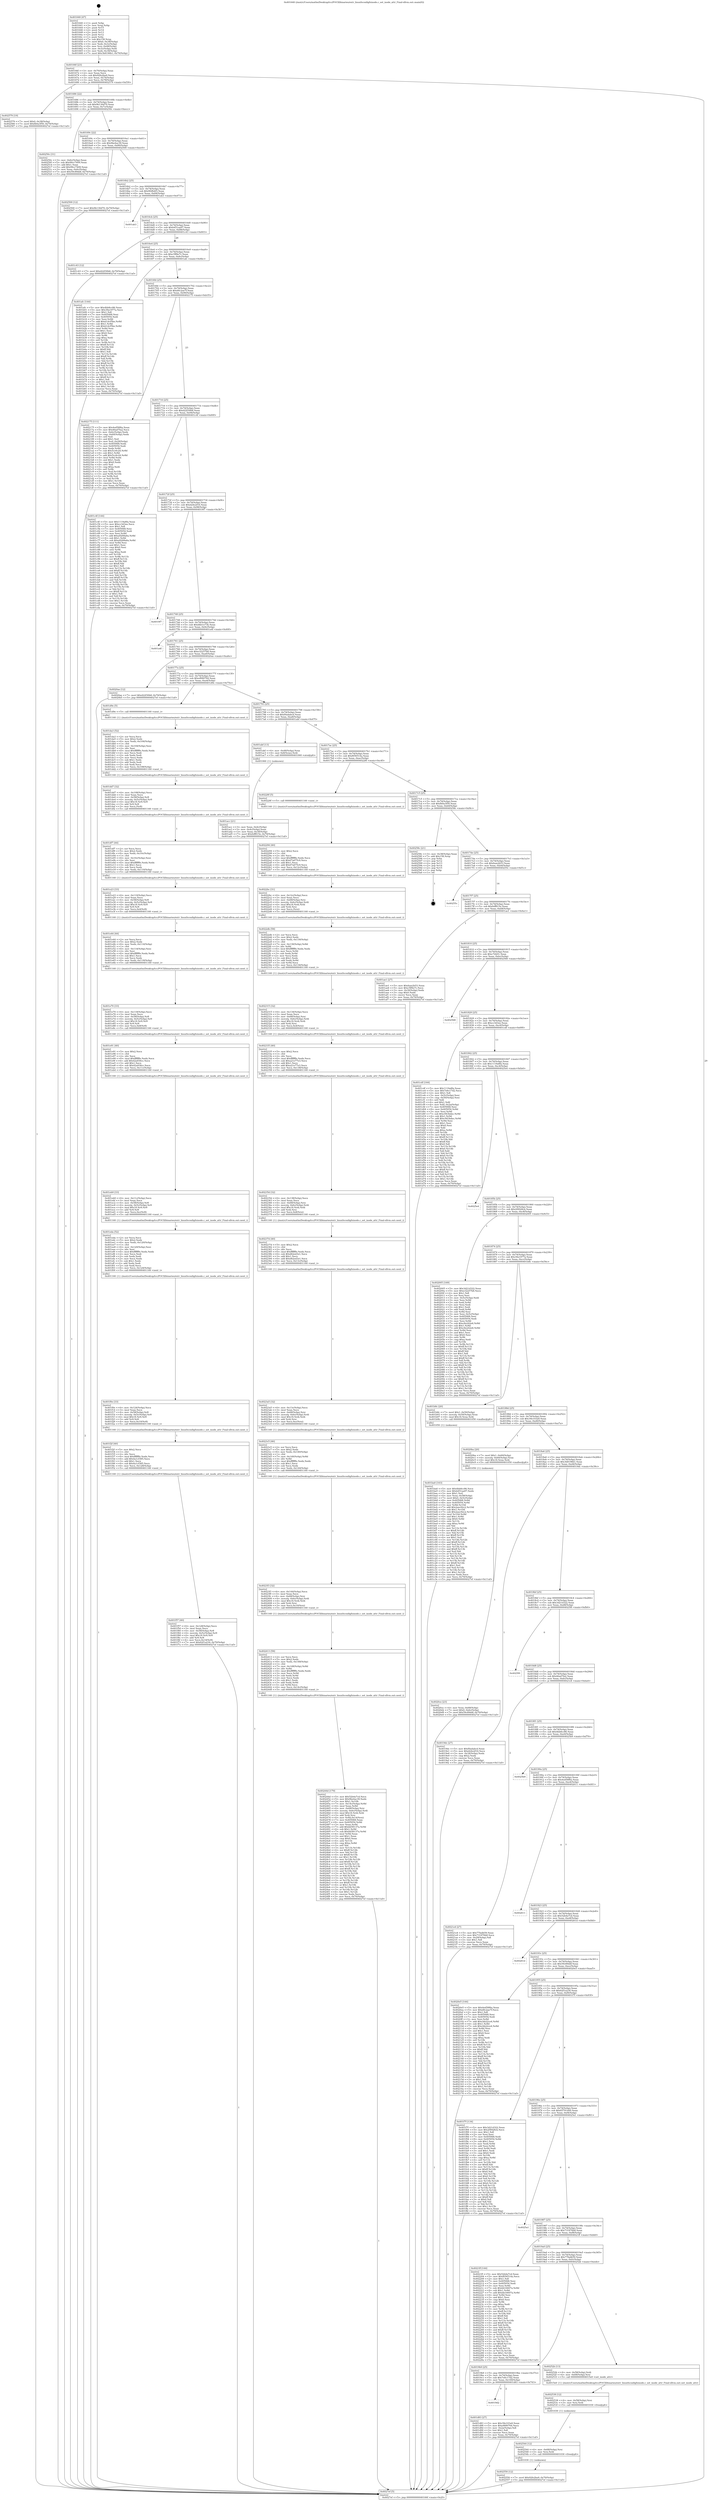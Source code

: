 digraph "0x401640" {
  label = "0x401640 (/mnt/c/Users/mathe/Desktop/tcc/POCII/binaries/extr_linuxfsconfigfsinode.c_set_inode_attr_Final-ollvm.out::main(0))"
  labelloc = "t"
  node[shape=record]

  Entry [label="",width=0.3,height=0.3,shape=circle,fillcolor=black,style=filled]
  "0x40166f" [label="{
     0x40166f [23]\l
     | [instrs]\l
     &nbsp;&nbsp;0x40166f \<+3\>: mov -0x70(%rbp),%eax\l
     &nbsp;&nbsp;0x401672 \<+2\>: mov %eax,%ecx\l
     &nbsp;&nbsp;0x401674 \<+6\>: sub $0x92fe2ba9,%ecx\l
     &nbsp;&nbsp;0x40167a \<+3\>: mov %eax,-0x74(%rbp)\l
     &nbsp;&nbsp;0x40167d \<+3\>: mov %ecx,-0x78(%rbp)\l
     &nbsp;&nbsp;0x401680 \<+6\>: je 0000000000402579 \<main+0xf39\>\l
  }"]
  "0x402579" [label="{
     0x402579 [19]\l
     | [instrs]\l
     &nbsp;&nbsp;0x402579 \<+7\>: movl $0x0,-0x38(%rbp)\l
     &nbsp;&nbsp;0x402580 \<+7\>: movl $0xfb0a3f50,-0x70(%rbp)\l
     &nbsp;&nbsp;0x402587 \<+5\>: jmp 00000000004027ef \<main+0x11af\>\l
  }"]
  "0x401686" [label="{
     0x401686 [22]\l
     | [instrs]\l
     &nbsp;&nbsp;0x401686 \<+5\>: jmp 000000000040168b \<main+0x4b\>\l
     &nbsp;&nbsp;0x40168b \<+3\>: mov -0x74(%rbp),%eax\l
     &nbsp;&nbsp;0x40168e \<+5\>: sub $0x9b130d70,%eax\l
     &nbsp;&nbsp;0x401693 \<+3\>: mov %eax,-0x7c(%rbp)\l
     &nbsp;&nbsp;0x401696 \<+6\>: je 000000000040250c \<main+0xecc\>\l
  }"]
  Exit [label="",width=0.3,height=0.3,shape=circle,fillcolor=black,style=filled,peripheries=2]
  "0x40250c" [label="{
     0x40250c [31]\l
     | [instrs]\l
     &nbsp;&nbsp;0x40250c \<+3\>: mov -0x6c(%rbp),%eax\l
     &nbsp;&nbsp;0x40250f \<+5\>: sub $0x99cc7409,%eax\l
     &nbsp;&nbsp;0x402514 \<+3\>: add $0x1,%eax\l
     &nbsp;&nbsp;0x402517 \<+5\>: add $0x99cc7409,%eax\l
     &nbsp;&nbsp;0x40251c \<+3\>: mov %eax,-0x6c(%rbp)\l
     &nbsp;&nbsp;0x40251f \<+7\>: movl $0x59c89ddf,-0x70(%rbp)\l
     &nbsp;&nbsp;0x402526 \<+5\>: jmp 00000000004027ef \<main+0x11af\>\l
  }"]
  "0x40169c" [label="{
     0x40169c [22]\l
     | [instrs]\l
     &nbsp;&nbsp;0x40169c \<+5\>: jmp 00000000004016a1 \<main+0x61\>\l
     &nbsp;&nbsp;0x4016a1 \<+3\>: mov -0x74(%rbp),%eax\l
     &nbsp;&nbsp;0x4016a4 \<+5\>: sub $0x9be4ac39,%eax\l
     &nbsp;&nbsp;0x4016a9 \<+3\>: mov %eax,-0x80(%rbp)\l
     &nbsp;&nbsp;0x4016ac \<+6\>: je 0000000000402500 \<main+0xec0\>\l
  }"]
  "0x402550" [label="{
     0x402550 [12]\l
     | [instrs]\l
     &nbsp;&nbsp;0x402550 \<+7\>: movl $0x92fe2ba9,-0x70(%rbp)\l
     &nbsp;&nbsp;0x402557 \<+5\>: jmp 00000000004027ef \<main+0x11af\>\l
  }"]
  "0x402500" [label="{
     0x402500 [12]\l
     | [instrs]\l
     &nbsp;&nbsp;0x402500 \<+7\>: movl $0x9b130d70,-0x70(%rbp)\l
     &nbsp;&nbsp;0x402507 \<+5\>: jmp 00000000004027ef \<main+0x11af\>\l
  }"]
  "0x4016b2" [label="{
     0x4016b2 [25]\l
     | [instrs]\l
     &nbsp;&nbsp;0x4016b2 \<+5\>: jmp 00000000004016b7 \<main+0x77\>\l
     &nbsp;&nbsp;0x4016b7 \<+3\>: mov -0x74(%rbp),%eax\l
     &nbsp;&nbsp;0x4016ba \<+5\>: sub $0x9f2fb4f3,%eax\l
     &nbsp;&nbsp;0x4016bf \<+6\>: mov %eax,-0x84(%rbp)\l
     &nbsp;&nbsp;0x4016c5 \<+6\>: je 0000000000401ab3 \<main+0x473\>\l
  }"]
  "0x402544" [label="{
     0x402544 [12]\l
     | [instrs]\l
     &nbsp;&nbsp;0x402544 \<+4\>: mov -0x68(%rbp),%rsi\l
     &nbsp;&nbsp;0x402548 \<+3\>: mov %rsi,%rdi\l
     &nbsp;&nbsp;0x40254b \<+5\>: call 0000000000401030 \<free@plt\>\l
     | [calls]\l
     &nbsp;&nbsp;0x401030 \{1\} (unknown)\l
  }"]
  "0x401ab3" [label="{
     0x401ab3\l
  }", style=dashed]
  "0x4016cb" [label="{
     0x4016cb [25]\l
     | [instrs]\l
     &nbsp;&nbsp;0x4016cb \<+5\>: jmp 00000000004016d0 \<main+0x90\>\l
     &nbsp;&nbsp;0x4016d0 \<+3\>: mov -0x74(%rbp),%eax\l
     &nbsp;&nbsp;0x4016d3 \<+5\>: sub $0xb451aa97,%eax\l
     &nbsp;&nbsp;0x4016d8 \<+6\>: mov %eax,-0x88(%rbp)\l
     &nbsp;&nbsp;0x4016de \<+6\>: je 0000000000401c43 \<main+0x603\>\l
  }"]
  "0x402538" [label="{
     0x402538 [12]\l
     | [instrs]\l
     &nbsp;&nbsp;0x402538 \<+4\>: mov -0x58(%rbp),%rsi\l
     &nbsp;&nbsp;0x40253c \<+3\>: mov %rsi,%rdi\l
     &nbsp;&nbsp;0x40253f \<+5\>: call 0000000000401030 \<free@plt\>\l
     | [calls]\l
     &nbsp;&nbsp;0x401030 \{1\} (unknown)\l
  }"]
  "0x401c43" [label="{
     0x401c43 [12]\l
     | [instrs]\l
     &nbsp;&nbsp;0x401c43 \<+7\>: movl $0xd22f30b8,-0x70(%rbp)\l
     &nbsp;&nbsp;0x401c4a \<+5\>: jmp 00000000004027ef \<main+0x11af\>\l
  }"]
  "0x4016e4" [label="{
     0x4016e4 [25]\l
     | [instrs]\l
     &nbsp;&nbsp;0x4016e4 \<+5\>: jmp 00000000004016e9 \<main+0xa9\>\l
     &nbsp;&nbsp;0x4016e9 \<+3\>: mov -0x74(%rbp),%eax\l
     &nbsp;&nbsp;0x4016ec \<+5\>: sub $0xc5ff4e7c,%eax\l
     &nbsp;&nbsp;0x4016f1 \<+6\>: mov %eax,-0x8c(%rbp)\l
     &nbsp;&nbsp;0x4016f7 \<+6\>: je 0000000000401afc \<main+0x4bc\>\l
  }"]
  "0x40244d" [label="{
     0x40244d [179]\l
     | [instrs]\l
     &nbsp;&nbsp;0x40244d \<+5\>: mov $0x52b4a7cd,%ecx\l
     &nbsp;&nbsp;0x402452 \<+5\>: mov $0x9be4ac39,%edx\l
     &nbsp;&nbsp;0x402457 \<+3\>: mov $0x1,%r10b\l
     &nbsp;&nbsp;0x40245a \<+7\>: mov -0x14c(%rbp),%r8d\l
     &nbsp;&nbsp;0x402461 \<+4\>: imul %eax,%r8d\l
     &nbsp;&nbsp;0x402465 \<+4\>: mov -0x68(%rbp),%rsi\l
     &nbsp;&nbsp;0x402469 \<+4\>: movslq -0x6c(%rbp),%rdi\l
     &nbsp;&nbsp;0x40246d \<+4\>: imul $0x18,%rdi,%rdi\l
     &nbsp;&nbsp;0x402471 \<+3\>: add %rdi,%rsi\l
     &nbsp;&nbsp;0x402474 \<+4\>: mov %r8d,0x14(%rsi)\l
     &nbsp;&nbsp;0x402478 \<+7\>: mov 0x405068,%eax\l
     &nbsp;&nbsp;0x40247f \<+8\>: mov 0x405054,%r8d\l
     &nbsp;&nbsp;0x402487 \<+3\>: mov %eax,%r9d\l
     &nbsp;&nbsp;0x40248a \<+7\>: add $0xbb58137a,%r9d\l
     &nbsp;&nbsp;0x402491 \<+4\>: sub $0x1,%r9d\l
     &nbsp;&nbsp;0x402495 \<+7\>: sub $0xbb58137a,%r9d\l
     &nbsp;&nbsp;0x40249c \<+4\>: imul %r9d,%eax\l
     &nbsp;&nbsp;0x4024a0 \<+3\>: and $0x1,%eax\l
     &nbsp;&nbsp;0x4024a3 \<+3\>: cmp $0x0,%eax\l
     &nbsp;&nbsp;0x4024a6 \<+4\>: sete %r11b\l
     &nbsp;&nbsp;0x4024aa \<+4\>: cmp $0xa,%r8d\l
     &nbsp;&nbsp;0x4024ae \<+3\>: setl %bl\l
     &nbsp;&nbsp;0x4024b1 \<+3\>: mov %r11b,%r14b\l
     &nbsp;&nbsp;0x4024b4 \<+4\>: xor $0xff,%r14b\l
     &nbsp;&nbsp;0x4024b8 \<+3\>: mov %bl,%r15b\l
     &nbsp;&nbsp;0x4024bb \<+4\>: xor $0xff,%r15b\l
     &nbsp;&nbsp;0x4024bf \<+4\>: xor $0x1,%r10b\l
     &nbsp;&nbsp;0x4024c3 \<+3\>: mov %r14b,%r12b\l
     &nbsp;&nbsp;0x4024c6 \<+4\>: and $0xff,%r12b\l
     &nbsp;&nbsp;0x4024ca \<+3\>: and %r10b,%r11b\l
     &nbsp;&nbsp;0x4024cd \<+3\>: mov %r15b,%r13b\l
     &nbsp;&nbsp;0x4024d0 \<+4\>: and $0xff,%r13b\l
     &nbsp;&nbsp;0x4024d4 \<+3\>: and %r10b,%bl\l
     &nbsp;&nbsp;0x4024d7 \<+3\>: or %r11b,%r12b\l
     &nbsp;&nbsp;0x4024da \<+3\>: or %bl,%r13b\l
     &nbsp;&nbsp;0x4024dd \<+3\>: xor %r13b,%r12b\l
     &nbsp;&nbsp;0x4024e0 \<+3\>: or %r15b,%r14b\l
     &nbsp;&nbsp;0x4024e3 \<+4\>: xor $0xff,%r14b\l
     &nbsp;&nbsp;0x4024e7 \<+4\>: or $0x1,%r10b\l
     &nbsp;&nbsp;0x4024eb \<+3\>: and %r10b,%r14b\l
     &nbsp;&nbsp;0x4024ee \<+3\>: or %r14b,%r12b\l
     &nbsp;&nbsp;0x4024f1 \<+4\>: test $0x1,%r12b\l
     &nbsp;&nbsp;0x4024f5 \<+3\>: cmovne %edx,%ecx\l
     &nbsp;&nbsp;0x4024f8 \<+3\>: mov %ecx,-0x70(%rbp)\l
     &nbsp;&nbsp;0x4024fb \<+5\>: jmp 00000000004027ef \<main+0x11af\>\l
  }"]
  "0x401afc" [label="{
     0x401afc [144]\l
     | [instrs]\l
     &nbsp;&nbsp;0x401afc \<+5\>: mov $0x4bb8cc86,%eax\l
     &nbsp;&nbsp;0x401b01 \<+5\>: mov $0x39a1977a,%ecx\l
     &nbsp;&nbsp;0x401b06 \<+2\>: mov $0x1,%dl\l
     &nbsp;&nbsp;0x401b08 \<+7\>: mov 0x405068,%esi\l
     &nbsp;&nbsp;0x401b0f \<+7\>: mov 0x405054,%edi\l
     &nbsp;&nbsp;0x401b16 \<+3\>: mov %esi,%r8d\l
     &nbsp;&nbsp;0x401b19 \<+7\>: add $0xb1dcf5be,%r8d\l
     &nbsp;&nbsp;0x401b20 \<+4\>: sub $0x1,%r8d\l
     &nbsp;&nbsp;0x401b24 \<+7\>: sub $0xb1dcf5be,%r8d\l
     &nbsp;&nbsp;0x401b2b \<+4\>: imul %r8d,%esi\l
     &nbsp;&nbsp;0x401b2f \<+3\>: and $0x1,%esi\l
     &nbsp;&nbsp;0x401b32 \<+3\>: cmp $0x0,%esi\l
     &nbsp;&nbsp;0x401b35 \<+4\>: sete %r9b\l
     &nbsp;&nbsp;0x401b39 \<+3\>: cmp $0xa,%edi\l
     &nbsp;&nbsp;0x401b3c \<+4\>: setl %r10b\l
     &nbsp;&nbsp;0x401b40 \<+3\>: mov %r9b,%r11b\l
     &nbsp;&nbsp;0x401b43 \<+4\>: xor $0xff,%r11b\l
     &nbsp;&nbsp;0x401b47 \<+3\>: mov %r10b,%bl\l
     &nbsp;&nbsp;0x401b4a \<+3\>: xor $0xff,%bl\l
     &nbsp;&nbsp;0x401b4d \<+3\>: xor $0x1,%dl\l
     &nbsp;&nbsp;0x401b50 \<+3\>: mov %r11b,%r14b\l
     &nbsp;&nbsp;0x401b53 \<+4\>: and $0xff,%r14b\l
     &nbsp;&nbsp;0x401b57 \<+3\>: and %dl,%r9b\l
     &nbsp;&nbsp;0x401b5a \<+3\>: mov %bl,%r15b\l
     &nbsp;&nbsp;0x401b5d \<+4\>: and $0xff,%r15b\l
     &nbsp;&nbsp;0x401b61 \<+3\>: and %dl,%r10b\l
     &nbsp;&nbsp;0x401b64 \<+3\>: or %r9b,%r14b\l
     &nbsp;&nbsp;0x401b67 \<+3\>: or %r10b,%r15b\l
     &nbsp;&nbsp;0x401b6a \<+3\>: xor %r15b,%r14b\l
     &nbsp;&nbsp;0x401b6d \<+3\>: or %bl,%r11b\l
     &nbsp;&nbsp;0x401b70 \<+4\>: xor $0xff,%r11b\l
     &nbsp;&nbsp;0x401b74 \<+3\>: or $0x1,%dl\l
     &nbsp;&nbsp;0x401b77 \<+3\>: and %dl,%r11b\l
     &nbsp;&nbsp;0x401b7a \<+3\>: or %r11b,%r14b\l
     &nbsp;&nbsp;0x401b7d \<+4\>: test $0x1,%r14b\l
     &nbsp;&nbsp;0x401b81 \<+3\>: cmovne %ecx,%eax\l
     &nbsp;&nbsp;0x401b84 \<+3\>: mov %eax,-0x70(%rbp)\l
     &nbsp;&nbsp;0x401b87 \<+5\>: jmp 00000000004027ef \<main+0x11af\>\l
  }"]
  "0x4016fd" [label="{
     0x4016fd [25]\l
     | [instrs]\l
     &nbsp;&nbsp;0x4016fd \<+5\>: jmp 0000000000401702 \<main+0xc2\>\l
     &nbsp;&nbsp;0x401702 \<+3\>: mov -0x74(%rbp),%eax\l
     &nbsp;&nbsp;0x401705 \<+5\>: sub $0xd0c2ae7f,%eax\l
     &nbsp;&nbsp;0x40170a \<+6\>: mov %eax,-0x90(%rbp)\l
     &nbsp;&nbsp;0x401710 \<+6\>: je 0000000000402175 \<main+0xb35\>\l
  }"]
  "0x402413" [label="{
     0x402413 [58]\l
     | [instrs]\l
     &nbsp;&nbsp;0x402413 \<+2\>: xor %ecx,%ecx\l
     &nbsp;&nbsp;0x402415 \<+5\>: mov $0x2,%edx\l
     &nbsp;&nbsp;0x40241a \<+6\>: mov %edx,-0x148(%rbp)\l
     &nbsp;&nbsp;0x402420 \<+1\>: cltd\l
     &nbsp;&nbsp;0x402421 \<+7\>: mov -0x148(%rbp),%r8d\l
     &nbsp;&nbsp;0x402428 \<+3\>: idiv %r8d\l
     &nbsp;&nbsp;0x40242b \<+6\>: imul $0xfffffffe,%edx,%edx\l
     &nbsp;&nbsp;0x402431 \<+3\>: mov %ecx,%r9d\l
     &nbsp;&nbsp;0x402434 \<+3\>: sub %edx,%r9d\l
     &nbsp;&nbsp;0x402437 \<+2\>: mov %ecx,%edx\l
     &nbsp;&nbsp;0x402439 \<+3\>: sub $0x1,%edx\l
     &nbsp;&nbsp;0x40243c \<+3\>: add %edx,%r9d\l
     &nbsp;&nbsp;0x40243f \<+3\>: sub %r9d,%ecx\l
     &nbsp;&nbsp;0x402442 \<+6\>: mov %ecx,-0x14c(%rbp)\l
     &nbsp;&nbsp;0x402448 \<+5\>: call 0000000000401160 \<next_i\>\l
     | [calls]\l
     &nbsp;&nbsp;0x401160 \{1\} (/mnt/c/Users/mathe/Desktop/tcc/POCII/binaries/extr_linuxfsconfigfsinode.c_set_inode_attr_Final-ollvm.out::next_i)\l
  }"]
  "0x402175" [label="{
     0x402175 [111]\l
     | [instrs]\l
     &nbsp;&nbsp;0x402175 \<+5\>: mov $0x4ed58f6a,%eax\l
     &nbsp;&nbsp;0x40217a \<+5\>: mov $0x46ad7fa2,%ecx\l
     &nbsp;&nbsp;0x40217f \<+3\>: mov -0x6c(%rbp),%edx\l
     &nbsp;&nbsp;0x402182 \<+3\>: cmp -0x60(%rbp),%edx\l
     &nbsp;&nbsp;0x402185 \<+4\>: setl %sil\l
     &nbsp;&nbsp;0x402189 \<+4\>: and $0x1,%sil\l
     &nbsp;&nbsp;0x40218d \<+4\>: mov %sil,-0x29(%rbp)\l
     &nbsp;&nbsp;0x402191 \<+7\>: mov 0x405068,%edx\l
     &nbsp;&nbsp;0x402198 \<+7\>: mov 0x405054,%edi\l
     &nbsp;&nbsp;0x40219f \<+3\>: mov %edx,%r8d\l
     &nbsp;&nbsp;0x4021a2 \<+7\>: sub $0x5cc6c24,%r8d\l
     &nbsp;&nbsp;0x4021a9 \<+4\>: sub $0x1,%r8d\l
     &nbsp;&nbsp;0x4021ad \<+7\>: add $0x5cc6c24,%r8d\l
     &nbsp;&nbsp;0x4021b4 \<+4\>: imul %r8d,%edx\l
     &nbsp;&nbsp;0x4021b8 \<+3\>: and $0x1,%edx\l
     &nbsp;&nbsp;0x4021bb \<+3\>: cmp $0x0,%edx\l
     &nbsp;&nbsp;0x4021be \<+4\>: sete %sil\l
     &nbsp;&nbsp;0x4021c2 \<+3\>: cmp $0xa,%edi\l
     &nbsp;&nbsp;0x4021c5 \<+4\>: setl %r9b\l
     &nbsp;&nbsp;0x4021c9 \<+3\>: mov %sil,%r10b\l
     &nbsp;&nbsp;0x4021cc \<+3\>: and %r9b,%r10b\l
     &nbsp;&nbsp;0x4021cf \<+3\>: xor %r9b,%sil\l
     &nbsp;&nbsp;0x4021d2 \<+3\>: or %sil,%r10b\l
     &nbsp;&nbsp;0x4021d5 \<+4\>: test $0x1,%r10b\l
     &nbsp;&nbsp;0x4021d9 \<+3\>: cmovne %ecx,%eax\l
     &nbsp;&nbsp;0x4021dc \<+3\>: mov %eax,-0x70(%rbp)\l
     &nbsp;&nbsp;0x4021df \<+5\>: jmp 00000000004027ef \<main+0x11af\>\l
  }"]
  "0x401716" [label="{
     0x401716 [25]\l
     | [instrs]\l
     &nbsp;&nbsp;0x401716 \<+5\>: jmp 000000000040171b \<main+0xdb\>\l
     &nbsp;&nbsp;0x40171b \<+3\>: mov -0x74(%rbp),%eax\l
     &nbsp;&nbsp;0x40171e \<+5\>: sub $0xd22f30b8,%eax\l
     &nbsp;&nbsp;0x401723 \<+6\>: mov %eax,-0x94(%rbp)\l
     &nbsp;&nbsp;0x401729 \<+6\>: je 0000000000401c4f \<main+0x60f\>\l
  }"]
  "0x4023f3" [label="{
     0x4023f3 [32]\l
     | [instrs]\l
     &nbsp;&nbsp;0x4023f3 \<+6\>: mov -0x144(%rbp),%ecx\l
     &nbsp;&nbsp;0x4023f9 \<+3\>: imul %eax,%ecx\l
     &nbsp;&nbsp;0x4023fc \<+4\>: mov -0x68(%rbp),%rsi\l
     &nbsp;&nbsp;0x402400 \<+4\>: movslq -0x6c(%rbp),%rdi\l
     &nbsp;&nbsp;0x402404 \<+4\>: imul $0x18,%rdi,%rdi\l
     &nbsp;&nbsp;0x402408 \<+3\>: add %rdi,%rsi\l
     &nbsp;&nbsp;0x40240b \<+3\>: mov %ecx,0x10(%rsi)\l
     &nbsp;&nbsp;0x40240e \<+5\>: call 0000000000401160 \<next_i\>\l
     | [calls]\l
     &nbsp;&nbsp;0x401160 \{1\} (/mnt/c/Users/mathe/Desktop/tcc/POCII/binaries/extr_linuxfsconfigfsinode.c_set_inode_attr_Final-ollvm.out::next_i)\l
  }"]
  "0x401c4f" [label="{
     0x401c4f [144]\l
     | [instrs]\l
     &nbsp;&nbsp;0x401c4f \<+5\>: mov $0x1119a8fa,%eax\l
     &nbsp;&nbsp;0x401c54 \<+5\>: mov $0xcc3d3ee,%ecx\l
     &nbsp;&nbsp;0x401c59 \<+2\>: mov $0x1,%dl\l
     &nbsp;&nbsp;0x401c5b \<+7\>: mov 0x405068,%esi\l
     &nbsp;&nbsp;0x401c62 \<+7\>: mov 0x405054,%edi\l
     &nbsp;&nbsp;0x401c69 \<+3\>: mov %esi,%r8d\l
     &nbsp;&nbsp;0x401c6c \<+7\>: add $0xa9268a6a,%r8d\l
     &nbsp;&nbsp;0x401c73 \<+4\>: sub $0x1,%r8d\l
     &nbsp;&nbsp;0x401c77 \<+7\>: sub $0xa9268a6a,%r8d\l
     &nbsp;&nbsp;0x401c7e \<+4\>: imul %r8d,%esi\l
     &nbsp;&nbsp;0x401c82 \<+3\>: and $0x1,%esi\l
     &nbsp;&nbsp;0x401c85 \<+3\>: cmp $0x0,%esi\l
     &nbsp;&nbsp;0x401c88 \<+4\>: sete %r9b\l
     &nbsp;&nbsp;0x401c8c \<+3\>: cmp $0xa,%edi\l
     &nbsp;&nbsp;0x401c8f \<+4\>: setl %r10b\l
     &nbsp;&nbsp;0x401c93 \<+3\>: mov %r9b,%r11b\l
     &nbsp;&nbsp;0x401c96 \<+4\>: xor $0xff,%r11b\l
     &nbsp;&nbsp;0x401c9a \<+3\>: mov %r10b,%bl\l
     &nbsp;&nbsp;0x401c9d \<+3\>: xor $0xff,%bl\l
     &nbsp;&nbsp;0x401ca0 \<+3\>: xor $0x1,%dl\l
     &nbsp;&nbsp;0x401ca3 \<+3\>: mov %r11b,%r14b\l
     &nbsp;&nbsp;0x401ca6 \<+4\>: and $0xff,%r14b\l
     &nbsp;&nbsp;0x401caa \<+3\>: and %dl,%r9b\l
     &nbsp;&nbsp;0x401cad \<+3\>: mov %bl,%r15b\l
     &nbsp;&nbsp;0x401cb0 \<+4\>: and $0xff,%r15b\l
     &nbsp;&nbsp;0x401cb4 \<+3\>: and %dl,%r10b\l
     &nbsp;&nbsp;0x401cb7 \<+3\>: or %r9b,%r14b\l
     &nbsp;&nbsp;0x401cba \<+3\>: or %r10b,%r15b\l
     &nbsp;&nbsp;0x401cbd \<+3\>: xor %r15b,%r14b\l
     &nbsp;&nbsp;0x401cc0 \<+3\>: or %bl,%r11b\l
     &nbsp;&nbsp;0x401cc3 \<+4\>: xor $0xff,%r11b\l
     &nbsp;&nbsp;0x401cc7 \<+3\>: or $0x1,%dl\l
     &nbsp;&nbsp;0x401cca \<+3\>: and %dl,%r11b\l
     &nbsp;&nbsp;0x401ccd \<+3\>: or %r11b,%r14b\l
     &nbsp;&nbsp;0x401cd0 \<+4\>: test $0x1,%r14b\l
     &nbsp;&nbsp;0x401cd4 \<+3\>: cmovne %ecx,%eax\l
     &nbsp;&nbsp;0x401cd7 \<+3\>: mov %eax,-0x70(%rbp)\l
     &nbsp;&nbsp;0x401cda \<+5\>: jmp 00000000004027ef \<main+0x11af\>\l
  }"]
  "0x40172f" [label="{
     0x40172f [25]\l
     | [instrs]\l
     &nbsp;&nbsp;0x40172f \<+5\>: jmp 0000000000401734 \<main+0xf4\>\l
     &nbsp;&nbsp;0x401734 \<+3\>: mov -0x74(%rbp),%eax\l
     &nbsp;&nbsp;0x401737 \<+5\>: sub $0xd24e2f16,%eax\l
     &nbsp;&nbsp;0x40173c \<+6\>: mov %eax,-0x98(%rbp)\l
     &nbsp;&nbsp;0x401742 \<+6\>: je 00000000004019f7 \<main+0x3b7\>\l
  }"]
  "0x4023c5" [label="{
     0x4023c5 [46]\l
     | [instrs]\l
     &nbsp;&nbsp;0x4023c5 \<+2\>: xor %ecx,%ecx\l
     &nbsp;&nbsp;0x4023c7 \<+5\>: mov $0x2,%edx\l
     &nbsp;&nbsp;0x4023cc \<+6\>: mov %edx,-0x140(%rbp)\l
     &nbsp;&nbsp;0x4023d2 \<+1\>: cltd\l
     &nbsp;&nbsp;0x4023d3 \<+7\>: mov -0x140(%rbp),%r8d\l
     &nbsp;&nbsp;0x4023da \<+3\>: idiv %r8d\l
     &nbsp;&nbsp;0x4023dd \<+6\>: imul $0xfffffffe,%edx,%edx\l
     &nbsp;&nbsp;0x4023e3 \<+3\>: sub $0x1,%ecx\l
     &nbsp;&nbsp;0x4023e6 \<+2\>: sub %ecx,%edx\l
     &nbsp;&nbsp;0x4023e8 \<+6\>: mov %edx,-0x144(%rbp)\l
     &nbsp;&nbsp;0x4023ee \<+5\>: call 0000000000401160 \<next_i\>\l
     | [calls]\l
     &nbsp;&nbsp;0x401160 \{1\} (/mnt/c/Users/mathe/Desktop/tcc/POCII/binaries/extr_linuxfsconfigfsinode.c_set_inode_attr_Final-ollvm.out::next_i)\l
  }"]
  "0x4019f7" [label="{
     0x4019f7\l
  }", style=dashed]
  "0x401748" [label="{
     0x401748 [25]\l
     | [instrs]\l
     &nbsp;&nbsp;0x401748 \<+5\>: jmp 000000000040174d \<main+0x10d\>\l
     &nbsp;&nbsp;0x40174d \<+3\>: mov -0x74(%rbp),%eax\l
     &nbsp;&nbsp;0x401750 \<+5\>: sub $0xdbb1e73b,%eax\l
     &nbsp;&nbsp;0x401755 \<+6\>: mov %eax,-0x9c(%rbp)\l
     &nbsp;&nbsp;0x40175b \<+6\>: je 0000000000401a4f \<main+0x40f\>\l
  }"]
  "0x4023a5" [label="{
     0x4023a5 [32]\l
     | [instrs]\l
     &nbsp;&nbsp;0x4023a5 \<+6\>: mov -0x13c(%rbp),%ecx\l
     &nbsp;&nbsp;0x4023ab \<+3\>: imul %eax,%ecx\l
     &nbsp;&nbsp;0x4023ae \<+4\>: mov -0x68(%rbp),%rsi\l
     &nbsp;&nbsp;0x4023b2 \<+4\>: movslq -0x6c(%rbp),%rdi\l
     &nbsp;&nbsp;0x4023b6 \<+4\>: imul $0x18,%rdi,%rdi\l
     &nbsp;&nbsp;0x4023ba \<+3\>: add %rdi,%rsi\l
     &nbsp;&nbsp;0x4023bd \<+3\>: mov %ecx,0xc(%rsi)\l
     &nbsp;&nbsp;0x4023c0 \<+5\>: call 0000000000401160 \<next_i\>\l
     | [calls]\l
     &nbsp;&nbsp;0x401160 \{1\} (/mnt/c/Users/mathe/Desktop/tcc/POCII/binaries/extr_linuxfsconfigfsinode.c_set_inode_attr_Final-ollvm.out::next_i)\l
  }"]
  "0x401a4f" [label="{
     0x401a4f\l
  }", style=dashed]
  "0x401761" [label="{
     0x401761 [25]\l
     | [instrs]\l
     &nbsp;&nbsp;0x401761 \<+5\>: jmp 0000000000401766 \<main+0x126\>\l
     &nbsp;&nbsp;0x401766 \<+3\>: mov -0x74(%rbp),%eax\l
     &nbsp;&nbsp;0x401769 \<+5\>: sub $0xe32257b8,%eax\l
     &nbsp;&nbsp;0x40176e \<+6\>: mov %eax,-0xa0(%rbp)\l
     &nbsp;&nbsp;0x401774 \<+6\>: je 00000000004020ae \<main+0xa6e\>\l
  }"]
  "0x40237d" [label="{
     0x40237d [40]\l
     | [instrs]\l
     &nbsp;&nbsp;0x40237d \<+5\>: mov $0x2,%ecx\l
     &nbsp;&nbsp;0x402382 \<+1\>: cltd\l
     &nbsp;&nbsp;0x402383 \<+2\>: idiv %ecx\l
     &nbsp;&nbsp;0x402385 \<+6\>: imul $0xfffffffe,%edx,%ecx\l
     &nbsp;&nbsp;0x40238b \<+6\>: sub $0xd62ed3e1,%ecx\l
     &nbsp;&nbsp;0x402391 \<+3\>: add $0x1,%ecx\l
     &nbsp;&nbsp;0x402394 \<+6\>: add $0xd62ed3e1,%ecx\l
     &nbsp;&nbsp;0x40239a \<+6\>: mov %ecx,-0x13c(%rbp)\l
     &nbsp;&nbsp;0x4023a0 \<+5\>: call 0000000000401160 \<next_i\>\l
     | [calls]\l
     &nbsp;&nbsp;0x401160 \{1\} (/mnt/c/Users/mathe/Desktop/tcc/POCII/binaries/extr_linuxfsconfigfsinode.c_set_inode_attr_Final-ollvm.out::next_i)\l
  }"]
  "0x4020ae" [label="{
     0x4020ae [12]\l
     | [instrs]\l
     &nbsp;&nbsp;0x4020ae \<+7\>: movl $0xd22f30b8,-0x70(%rbp)\l
     &nbsp;&nbsp;0x4020b5 \<+5\>: jmp 00000000004027ef \<main+0x11af\>\l
  }"]
  "0x40177a" [label="{
     0x40177a [25]\l
     | [instrs]\l
     &nbsp;&nbsp;0x40177a \<+5\>: jmp 000000000040177f \<main+0x13f\>\l
     &nbsp;&nbsp;0x40177f \<+3\>: mov -0x74(%rbp),%eax\l
     &nbsp;&nbsp;0x401782 \<+5\>: sub $0xef680764,%eax\l
     &nbsp;&nbsp;0x401787 \<+6\>: mov %eax,-0xa4(%rbp)\l
     &nbsp;&nbsp;0x40178d \<+6\>: je 0000000000401d9e \<main+0x75e\>\l
  }"]
  "0x40235d" [label="{
     0x40235d [32]\l
     | [instrs]\l
     &nbsp;&nbsp;0x40235d \<+6\>: mov -0x138(%rbp),%ecx\l
     &nbsp;&nbsp;0x402363 \<+3\>: imul %eax,%ecx\l
     &nbsp;&nbsp;0x402366 \<+4\>: mov -0x68(%rbp),%rsi\l
     &nbsp;&nbsp;0x40236a \<+4\>: movslq -0x6c(%rbp),%rdi\l
     &nbsp;&nbsp;0x40236e \<+4\>: imul $0x18,%rdi,%rdi\l
     &nbsp;&nbsp;0x402372 \<+3\>: add %rdi,%rsi\l
     &nbsp;&nbsp;0x402375 \<+3\>: mov %ecx,0x8(%rsi)\l
     &nbsp;&nbsp;0x402378 \<+5\>: call 0000000000401160 \<next_i\>\l
     | [calls]\l
     &nbsp;&nbsp;0x401160 \{1\} (/mnt/c/Users/mathe/Desktop/tcc/POCII/binaries/extr_linuxfsconfigfsinode.c_set_inode_attr_Final-ollvm.out::next_i)\l
  }"]
  "0x401d9e" [label="{
     0x401d9e [5]\l
     | [instrs]\l
     &nbsp;&nbsp;0x401d9e \<+5\>: call 0000000000401160 \<next_i\>\l
     | [calls]\l
     &nbsp;&nbsp;0x401160 \{1\} (/mnt/c/Users/mathe/Desktop/tcc/POCII/binaries/extr_linuxfsconfigfsinode.c_set_inode_attr_Final-ollvm.out::next_i)\l
  }"]
  "0x401793" [label="{
     0x401793 [25]\l
     | [instrs]\l
     &nbsp;&nbsp;0x401793 \<+5\>: jmp 0000000000401798 \<main+0x158\>\l
     &nbsp;&nbsp;0x401798 \<+3\>: mov -0x74(%rbp),%eax\l
     &nbsp;&nbsp;0x40179b \<+5\>: sub $0xf0adabcd,%eax\l
     &nbsp;&nbsp;0x4017a0 \<+6\>: mov %eax,-0xa8(%rbp)\l
     &nbsp;&nbsp;0x4017a6 \<+6\>: je 0000000000401abf \<main+0x47f\>\l
  }"]
  "0x402335" [label="{
     0x402335 [40]\l
     | [instrs]\l
     &nbsp;&nbsp;0x402335 \<+5\>: mov $0x2,%ecx\l
     &nbsp;&nbsp;0x40233a \<+1\>: cltd\l
     &nbsp;&nbsp;0x40233b \<+2\>: idiv %ecx\l
     &nbsp;&nbsp;0x40233d \<+6\>: imul $0xfffffffe,%edx,%ecx\l
     &nbsp;&nbsp;0x402343 \<+6\>: sub $0xa21e77e3,%ecx\l
     &nbsp;&nbsp;0x402349 \<+3\>: add $0x1,%ecx\l
     &nbsp;&nbsp;0x40234c \<+6\>: add $0xa21e77e3,%ecx\l
     &nbsp;&nbsp;0x402352 \<+6\>: mov %ecx,-0x138(%rbp)\l
     &nbsp;&nbsp;0x402358 \<+5\>: call 0000000000401160 \<next_i\>\l
     | [calls]\l
     &nbsp;&nbsp;0x401160 \{1\} (/mnt/c/Users/mathe/Desktop/tcc/POCII/binaries/extr_linuxfsconfigfsinode.c_set_inode_attr_Final-ollvm.out::next_i)\l
  }"]
  "0x401abf" [label="{
     0x401abf [13]\l
     | [instrs]\l
     &nbsp;&nbsp;0x401abf \<+4\>: mov -0x48(%rbp),%rax\l
     &nbsp;&nbsp;0x401ac3 \<+4\>: mov 0x8(%rax),%rdi\l
     &nbsp;&nbsp;0x401ac7 \<+5\>: call 0000000000401060 \<atoi@plt\>\l
     | [calls]\l
     &nbsp;&nbsp;0x401060 \{1\} (unknown)\l
  }"]
  "0x4017ac" [label="{
     0x4017ac [25]\l
     | [instrs]\l
     &nbsp;&nbsp;0x4017ac \<+5\>: jmp 00000000004017b1 \<main+0x171\>\l
     &nbsp;&nbsp;0x4017b1 \<+3\>: mov -0x74(%rbp),%eax\l
     &nbsp;&nbsp;0x4017b4 \<+5\>: sub $0xf656514a,%eax\l
     &nbsp;&nbsp;0x4017b9 \<+6\>: mov %eax,-0xac(%rbp)\l
     &nbsp;&nbsp;0x4017bf \<+6\>: je 000000000040228f \<main+0xc4f\>\l
  }"]
  "0x402315" [label="{
     0x402315 [32]\l
     | [instrs]\l
     &nbsp;&nbsp;0x402315 \<+6\>: mov -0x134(%rbp),%ecx\l
     &nbsp;&nbsp;0x40231b \<+3\>: imul %eax,%ecx\l
     &nbsp;&nbsp;0x40231e \<+4\>: mov -0x68(%rbp),%rsi\l
     &nbsp;&nbsp;0x402322 \<+4\>: movslq -0x6c(%rbp),%rdi\l
     &nbsp;&nbsp;0x402326 \<+4\>: imul $0x18,%rdi,%rdi\l
     &nbsp;&nbsp;0x40232a \<+3\>: add %rdi,%rsi\l
     &nbsp;&nbsp;0x40232d \<+3\>: mov %ecx,0x4(%rsi)\l
     &nbsp;&nbsp;0x402330 \<+5\>: call 0000000000401160 \<next_i\>\l
     | [calls]\l
     &nbsp;&nbsp;0x401160 \{1\} (/mnt/c/Users/mathe/Desktop/tcc/POCII/binaries/extr_linuxfsconfigfsinode.c_set_inode_attr_Final-ollvm.out::next_i)\l
  }"]
  "0x40228f" [label="{
     0x40228f [5]\l
     | [instrs]\l
     &nbsp;&nbsp;0x40228f \<+5\>: call 0000000000401160 \<next_i\>\l
     | [calls]\l
     &nbsp;&nbsp;0x401160 \{1\} (/mnt/c/Users/mathe/Desktop/tcc/POCII/binaries/extr_linuxfsconfigfsinode.c_set_inode_attr_Final-ollvm.out::next_i)\l
  }"]
  "0x4017c5" [label="{
     0x4017c5 [25]\l
     | [instrs]\l
     &nbsp;&nbsp;0x4017c5 \<+5\>: jmp 00000000004017ca \<main+0x18a\>\l
     &nbsp;&nbsp;0x4017ca \<+3\>: mov -0x74(%rbp),%eax\l
     &nbsp;&nbsp;0x4017cd \<+5\>: sub $0xfb0a3f50,%eax\l
     &nbsp;&nbsp;0x4017d2 \<+6\>: mov %eax,-0xb0(%rbp)\l
     &nbsp;&nbsp;0x4017d8 \<+6\>: je 000000000040258c \<main+0xf4c\>\l
  }"]
  "0x4022db" [label="{
     0x4022db [58]\l
     | [instrs]\l
     &nbsp;&nbsp;0x4022db \<+2\>: xor %ecx,%ecx\l
     &nbsp;&nbsp;0x4022dd \<+5\>: mov $0x2,%edx\l
     &nbsp;&nbsp;0x4022e2 \<+6\>: mov %edx,-0x130(%rbp)\l
     &nbsp;&nbsp;0x4022e8 \<+1\>: cltd\l
     &nbsp;&nbsp;0x4022e9 \<+7\>: mov -0x130(%rbp),%r8d\l
     &nbsp;&nbsp;0x4022f0 \<+3\>: idiv %r8d\l
     &nbsp;&nbsp;0x4022f3 \<+6\>: imul $0xfffffffe,%edx,%edx\l
     &nbsp;&nbsp;0x4022f9 \<+3\>: mov %ecx,%r9d\l
     &nbsp;&nbsp;0x4022fc \<+3\>: sub %edx,%r9d\l
     &nbsp;&nbsp;0x4022ff \<+2\>: mov %ecx,%edx\l
     &nbsp;&nbsp;0x402301 \<+3\>: sub $0x1,%edx\l
     &nbsp;&nbsp;0x402304 \<+3\>: add %edx,%r9d\l
     &nbsp;&nbsp;0x402307 \<+3\>: sub %r9d,%ecx\l
     &nbsp;&nbsp;0x40230a \<+6\>: mov %ecx,-0x134(%rbp)\l
     &nbsp;&nbsp;0x402310 \<+5\>: call 0000000000401160 \<next_i\>\l
     | [calls]\l
     &nbsp;&nbsp;0x401160 \{1\} (/mnt/c/Users/mathe/Desktop/tcc/POCII/binaries/extr_linuxfsconfigfsinode.c_set_inode_attr_Final-ollvm.out::next_i)\l
  }"]
  "0x40258c" [label="{
     0x40258c [21]\l
     | [instrs]\l
     &nbsp;&nbsp;0x40258c \<+3\>: mov -0x38(%rbp),%eax\l
     &nbsp;&nbsp;0x40258f \<+7\>: add $0x158,%rsp\l
     &nbsp;&nbsp;0x402596 \<+1\>: pop %rbx\l
     &nbsp;&nbsp;0x402597 \<+2\>: pop %r12\l
     &nbsp;&nbsp;0x402599 \<+2\>: pop %r13\l
     &nbsp;&nbsp;0x40259b \<+2\>: pop %r14\l
     &nbsp;&nbsp;0x40259d \<+2\>: pop %r15\l
     &nbsp;&nbsp;0x40259f \<+1\>: pop %rbp\l
     &nbsp;&nbsp;0x4025a0 \<+1\>: ret\l
  }"]
  "0x4017de" [label="{
     0x4017de [25]\l
     | [instrs]\l
     &nbsp;&nbsp;0x4017de \<+5\>: jmp 00000000004017e3 \<main+0x1a3\>\l
     &nbsp;&nbsp;0x4017e3 \<+3\>: mov -0x74(%rbp),%eax\l
     &nbsp;&nbsp;0x4017e6 \<+5\>: sub $0xfeae2b53,%eax\l
     &nbsp;&nbsp;0x4017eb \<+6\>: mov %eax,-0xb4(%rbp)\l
     &nbsp;&nbsp;0x4017f1 \<+6\>: je 000000000040255c \<main+0xf1c\>\l
  }"]
  "0x4022bc" [label="{
     0x4022bc [31]\l
     | [instrs]\l
     &nbsp;&nbsp;0x4022bc \<+6\>: mov -0x12c(%rbp),%ecx\l
     &nbsp;&nbsp;0x4022c2 \<+3\>: imul %eax,%ecx\l
     &nbsp;&nbsp;0x4022c5 \<+4\>: mov -0x68(%rbp),%rsi\l
     &nbsp;&nbsp;0x4022c9 \<+4\>: movslq -0x6c(%rbp),%rdi\l
     &nbsp;&nbsp;0x4022cd \<+4\>: imul $0x18,%rdi,%rdi\l
     &nbsp;&nbsp;0x4022d1 \<+3\>: add %rdi,%rsi\l
     &nbsp;&nbsp;0x4022d4 \<+2\>: mov %ecx,(%rsi)\l
     &nbsp;&nbsp;0x4022d6 \<+5\>: call 0000000000401160 \<next_i\>\l
     | [calls]\l
     &nbsp;&nbsp;0x401160 \{1\} (/mnt/c/Users/mathe/Desktop/tcc/POCII/binaries/extr_linuxfsconfigfsinode.c_set_inode_attr_Final-ollvm.out::next_i)\l
  }"]
  "0x40255c" [label="{
     0x40255c\l
  }", style=dashed]
  "0x4017f7" [label="{
     0x4017f7 [25]\l
     | [instrs]\l
     &nbsp;&nbsp;0x4017f7 \<+5\>: jmp 00000000004017fc \<main+0x1bc\>\l
     &nbsp;&nbsp;0x4017fc \<+3\>: mov -0x74(%rbp),%eax\l
     &nbsp;&nbsp;0x4017ff \<+5\>: sub $0xfeff815e,%eax\l
     &nbsp;&nbsp;0x401804 \<+6\>: mov %eax,-0xb8(%rbp)\l
     &nbsp;&nbsp;0x40180a \<+6\>: je 0000000000401ae1 \<main+0x4a1\>\l
  }"]
  "0x402294" [label="{
     0x402294 [40]\l
     | [instrs]\l
     &nbsp;&nbsp;0x402294 \<+5\>: mov $0x2,%ecx\l
     &nbsp;&nbsp;0x402299 \<+1\>: cltd\l
     &nbsp;&nbsp;0x40229a \<+2\>: idiv %ecx\l
     &nbsp;&nbsp;0x40229c \<+6\>: imul $0xfffffffe,%edx,%ecx\l
     &nbsp;&nbsp;0x4022a2 \<+6\>: sub $0x67a675c9,%ecx\l
     &nbsp;&nbsp;0x4022a8 \<+3\>: add $0x1,%ecx\l
     &nbsp;&nbsp;0x4022ab \<+6\>: add $0x67a675c9,%ecx\l
     &nbsp;&nbsp;0x4022b1 \<+6\>: mov %ecx,-0x12c(%rbp)\l
     &nbsp;&nbsp;0x4022b7 \<+5\>: call 0000000000401160 \<next_i\>\l
     | [calls]\l
     &nbsp;&nbsp;0x401160 \{1\} (/mnt/c/Users/mathe/Desktop/tcc/POCII/binaries/extr_linuxfsconfigfsinode.c_set_inode_attr_Final-ollvm.out::next_i)\l
  }"]
  "0x401ae1" [label="{
     0x401ae1 [27]\l
     | [instrs]\l
     &nbsp;&nbsp;0x401ae1 \<+5\>: mov $0xfeae2b53,%eax\l
     &nbsp;&nbsp;0x401ae6 \<+5\>: mov $0xc5ff4e7c,%ecx\l
     &nbsp;&nbsp;0x401aeb \<+3\>: mov -0x30(%rbp),%edx\l
     &nbsp;&nbsp;0x401aee \<+3\>: cmp $0x0,%edx\l
     &nbsp;&nbsp;0x401af1 \<+3\>: cmove %ecx,%eax\l
     &nbsp;&nbsp;0x401af4 \<+3\>: mov %eax,-0x70(%rbp)\l
     &nbsp;&nbsp;0x401af7 \<+5\>: jmp 00000000004027ef \<main+0x11af\>\l
  }"]
  "0x401810" [label="{
     0x401810 [25]\l
     | [instrs]\l
     &nbsp;&nbsp;0x401810 \<+5\>: jmp 0000000000401815 \<main+0x1d5\>\l
     &nbsp;&nbsp;0x401815 \<+3\>: mov -0x74(%rbp),%eax\l
     &nbsp;&nbsp;0x401818 \<+5\>: sub $0xc7d201,%eax\l
     &nbsp;&nbsp;0x40181d \<+6\>: mov %eax,-0xbc(%rbp)\l
     &nbsp;&nbsp;0x401823 \<+6\>: je 0000000000402568 \<main+0xf28\>\l
  }"]
  "0x4020ce" [label="{
     0x4020ce [23]\l
     | [instrs]\l
     &nbsp;&nbsp;0x4020ce \<+4\>: mov %rax,-0x68(%rbp)\l
     &nbsp;&nbsp;0x4020d2 \<+7\>: movl $0x0,-0x6c(%rbp)\l
     &nbsp;&nbsp;0x4020d9 \<+7\>: movl $0x59c89ddf,-0x70(%rbp)\l
     &nbsp;&nbsp;0x4020e0 \<+5\>: jmp 00000000004027ef \<main+0x11af\>\l
  }"]
  "0x402568" [label="{
     0x402568\l
  }", style=dashed]
  "0x401829" [label="{
     0x401829 [25]\l
     | [instrs]\l
     &nbsp;&nbsp;0x401829 \<+5\>: jmp 000000000040182e \<main+0x1ee\>\l
     &nbsp;&nbsp;0x40182e \<+3\>: mov -0x74(%rbp),%eax\l
     &nbsp;&nbsp;0x401831 \<+5\>: sub $0xcc3d3ee,%eax\l
     &nbsp;&nbsp;0x401836 \<+6\>: mov %eax,-0xc0(%rbp)\l
     &nbsp;&nbsp;0x40183c \<+6\>: je 0000000000401cdf \<main+0x69f\>\l
  }"]
  "0x401f57" [label="{
     0x401f57 [40]\l
     | [instrs]\l
     &nbsp;&nbsp;0x401f57 \<+6\>: mov -0x128(%rbp),%ecx\l
     &nbsp;&nbsp;0x401f5d \<+3\>: imul %eax,%ecx\l
     &nbsp;&nbsp;0x401f60 \<+4\>: mov -0x58(%rbp),%r8\l
     &nbsp;&nbsp;0x401f64 \<+4\>: movslq -0x5c(%rbp),%r9\l
     &nbsp;&nbsp;0x401f68 \<+4\>: imul $0x18,%r9,%r9\l
     &nbsp;&nbsp;0x401f6c \<+3\>: add %r9,%r8\l
     &nbsp;&nbsp;0x401f6f \<+4\>: mov %ecx,0x14(%r8)\l
     &nbsp;&nbsp;0x401f73 \<+7\>: movl $0x62f1a230,-0x70(%rbp)\l
     &nbsp;&nbsp;0x401f7a \<+5\>: jmp 00000000004027ef \<main+0x11af\>\l
  }"]
  "0x401cdf" [label="{
     0x401cdf [164]\l
     | [instrs]\l
     &nbsp;&nbsp;0x401cdf \<+5\>: mov $0x1119a8fa,%eax\l
     &nbsp;&nbsp;0x401ce4 \<+5\>: mov $0x7e6c17d2,%ecx\l
     &nbsp;&nbsp;0x401ce9 \<+2\>: mov $0x1,%dl\l
     &nbsp;&nbsp;0x401ceb \<+3\>: mov -0x5c(%rbp),%esi\l
     &nbsp;&nbsp;0x401cee \<+3\>: cmp -0x50(%rbp),%esi\l
     &nbsp;&nbsp;0x401cf1 \<+4\>: setl %dil\l
     &nbsp;&nbsp;0x401cf5 \<+4\>: and $0x1,%dil\l
     &nbsp;&nbsp;0x401cf9 \<+4\>: mov %dil,-0x2a(%rbp)\l
     &nbsp;&nbsp;0x401cfd \<+7\>: mov 0x405068,%esi\l
     &nbsp;&nbsp;0x401d04 \<+8\>: mov 0x405054,%r8d\l
     &nbsp;&nbsp;0x401d0c \<+3\>: mov %esi,%r9d\l
     &nbsp;&nbsp;0x401d0f \<+7\>: sub $0xc943bdec,%r9d\l
     &nbsp;&nbsp;0x401d16 \<+4\>: sub $0x1,%r9d\l
     &nbsp;&nbsp;0x401d1a \<+7\>: add $0xc943bdec,%r9d\l
     &nbsp;&nbsp;0x401d21 \<+4\>: imul %r9d,%esi\l
     &nbsp;&nbsp;0x401d25 \<+3\>: and $0x1,%esi\l
     &nbsp;&nbsp;0x401d28 \<+3\>: cmp $0x0,%esi\l
     &nbsp;&nbsp;0x401d2b \<+4\>: sete %dil\l
     &nbsp;&nbsp;0x401d2f \<+4\>: cmp $0xa,%r8d\l
     &nbsp;&nbsp;0x401d33 \<+4\>: setl %r10b\l
     &nbsp;&nbsp;0x401d37 \<+3\>: mov %dil,%r11b\l
     &nbsp;&nbsp;0x401d3a \<+4\>: xor $0xff,%r11b\l
     &nbsp;&nbsp;0x401d3e \<+3\>: mov %r10b,%bl\l
     &nbsp;&nbsp;0x401d41 \<+3\>: xor $0xff,%bl\l
     &nbsp;&nbsp;0x401d44 \<+3\>: xor $0x0,%dl\l
     &nbsp;&nbsp;0x401d47 \<+3\>: mov %r11b,%r14b\l
     &nbsp;&nbsp;0x401d4a \<+4\>: and $0x0,%r14b\l
     &nbsp;&nbsp;0x401d4e \<+3\>: and %dl,%dil\l
     &nbsp;&nbsp;0x401d51 \<+3\>: mov %bl,%r15b\l
     &nbsp;&nbsp;0x401d54 \<+4\>: and $0x0,%r15b\l
     &nbsp;&nbsp;0x401d58 \<+3\>: and %dl,%r10b\l
     &nbsp;&nbsp;0x401d5b \<+3\>: or %dil,%r14b\l
     &nbsp;&nbsp;0x401d5e \<+3\>: or %r10b,%r15b\l
     &nbsp;&nbsp;0x401d61 \<+3\>: xor %r15b,%r14b\l
     &nbsp;&nbsp;0x401d64 \<+3\>: or %bl,%r11b\l
     &nbsp;&nbsp;0x401d67 \<+4\>: xor $0xff,%r11b\l
     &nbsp;&nbsp;0x401d6b \<+3\>: or $0x0,%dl\l
     &nbsp;&nbsp;0x401d6e \<+3\>: and %dl,%r11b\l
     &nbsp;&nbsp;0x401d71 \<+3\>: or %r11b,%r14b\l
     &nbsp;&nbsp;0x401d74 \<+4\>: test $0x1,%r14b\l
     &nbsp;&nbsp;0x401d78 \<+3\>: cmovne %ecx,%eax\l
     &nbsp;&nbsp;0x401d7b \<+3\>: mov %eax,-0x70(%rbp)\l
     &nbsp;&nbsp;0x401d7e \<+5\>: jmp 00000000004027ef \<main+0x11af\>\l
  }"]
  "0x401842" [label="{
     0x401842 [25]\l
     | [instrs]\l
     &nbsp;&nbsp;0x401842 \<+5\>: jmp 0000000000401847 \<main+0x207\>\l
     &nbsp;&nbsp;0x401847 \<+3\>: mov -0x74(%rbp),%eax\l
     &nbsp;&nbsp;0x40184a \<+5\>: sub $0x1119a8fa,%eax\l
     &nbsp;&nbsp;0x40184f \<+6\>: mov %eax,-0xc4(%rbp)\l
     &nbsp;&nbsp;0x401855 \<+6\>: je 00000000004025e4 \<main+0xfa4\>\l
  }"]
  "0x401f2f" [label="{
     0x401f2f [40]\l
     | [instrs]\l
     &nbsp;&nbsp;0x401f2f \<+5\>: mov $0x2,%ecx\l
     &nbsp;&nbsp;0x401f34 \<+1\>: cltd\l
     &nbsp;&nbsp;0x401f35 \<+2\>: idiv %ecx\l
     &nbsp;&nbsp;0x401f37 \<+6\>: imul $0xfffffffe,%edx,%ecx\l
     &nbsp;&nbsp;0x401f3d \<+6\>: add $0x4a1cf385,%ecx\l
     &nbsp;&nbsp;0x401f43 \<+3\>: add $0x1,%ecx\l
     &nbsp;&nbsp;0x401f46 \<+6\>: sub $0x4a1cf385,%ecx\l
     &nbsp;&nbsp;0x401f4c \<+6\>: mov %ecx,-0x128(%rbp)\l
     &nbsp;&nbsp;0x401f52 \<+5\>: call 0000000000401160 \<next_i\>\l
     | [calls]\l
     &nbsp;&nbsp;0x401160 \{1\} (/mnt/c/Users/mathe/Desktop/tcc/POCII/binaries/extr_linuxfsconfigfsinode.c_set_inode_attr_Final-ollvm.out::next_i)\l
  }"]
  "0x4025e4" [label="{
     0x4025e4\l
  }", style=dashed]
  "0x40185b" [label="{
     0x40185b [25]\l
     | [instrs]\l
     &nbsp;&nbsp;0x40185b \<+5\>: jmp 0000000000401860 \<main+0x220\>\l
     &nbsp;&nbsp;0x401860 \<+3\>: mov -0x74(%rbp),%eax\l
     &nbsp;&nbsp;0x401863 \<+5\>: sub $0x2f4928cb,%eax\l
     &nbsp;&nbsp;0x401868 \<+6\>: mov %eax,-0xc8(%rbp)\l
     &nbsp;&nbsp;0x40186e \<+6\>: je 0000000000402005 \<main+0x9c5\>\l
  }"]
  "0x401f0e" [label="{
     0x401f0e [33]\l
     | [instrs]\l
     &nbsp;&nbsp;0x401f0e \<+6\>: mov -0x124(%rbp),%ecx\l
     &nbsp;&nbsp;0x401f14 \<+3\>: imul %eax,%ecx\l
     &nbsp;&nbsp;0x401f17 \<+4\>: mov -0x58(%rbp),%r8\l
     &nbsp;&nbsp;0x401f1b \<+4\>: movslq -0x5c(%rbp),%r9\l
     &nbsp;&nbsp;0x401f1f \<+4\>: imul $0x18,%r9,%r9\l
     &nbsp;&nbsp;0x401f23 \<+3\>: add %r9,%r8\l
     &nbsp;&nbsp;0x401f26 \<+4\>: mov %ecx,0x10(%r8)\l
     &nbsp;&nbsp;0x401f2a \<+5\>: call 0000000000401160 \<next_i\>\l
     | [calls]\l
     &nbsp;&nbsp;0x401160 \{1\} (/mnt/c/Users/mathe/Desktop/tcc/POCII/binaries/extr_linuxfsconfigfsinode.c_set_inode_attr_Final-ollvm.out::next_i)\l
  }"]
  "0x402005" [label="{
     0x402005 [169]\l
     | [instrs]\l
     &nbsp;&nbsp;0x402005 \<+5\>: mov $0x3d21d322,%eax\l
     &nbsp;&nbsp;0x40200a \<+5\>: mov $0xe32257b8,%ecx\l
     &nbsp;&nbsp;0x40200f \<+2\>: mov $0x1,%dl\l
     &nbsp;&nbsp;0x402011 \<+2\>: xor %esi,%esi\l
     &nbsp;&nbsp;0x402013 \<+3\>: mov -0x5c(%rbp),%edi\l
     &nbsp;&nbsp;0x402016 \<+3\>: mov %esi,%r8d\l
     &nbsp;&nbsp;0x402019 \<+3\>: sub %edi,%r8d\l
     &nbsp;&nbsp;0x40201c \<+2\>: mov %esi,%edi\l
     &nbsp;&nbsp;0x40201e \<+3\>: sub $0x1,%edi\l
     &nbsp;&nbsp;0x402021 \<+3\>: add %edi,%r8d\l
     &nbsp;&nbsp;0x402024 \<+3\>: sub %r8d,%esi\l
     &nbsp;&nbsp;0x402027 \<+3\>: mov %esi,-0x5c(%rbp)\l
     &nbsp;&nbsp;0x40202a \<+7\>: mov 0x405068,%esi\l
     &nbsp;&nbsp;0x402031 \<+7\>: mov 0x405054,%edi\l
     &nbsp;&nbsp;0x402038 \<+3\>: mov %esi,%r8d\l
     &nbsp;&nbsp;0x40203b \<+7\>: sub $0xc6e242e6,%r8d\l
     &nbsp;&nbsp;0x402042 \<+4\>: sub $0x1,%r8d\l
     &nbsp;&nbsp;0x402046 \<+7\>: add $0xc6e242e6,%r8d\l
     &nbsp;&nbsp;0x40204d \<+4\>: imul %r8d,%esi\l
     &nbsp;&nbsp;0x402051 \<+3\>: and $0x1,%esi\l
     &nbsp;&nbsp;0x402054 \<+3\>: cmp $0x0,%esi\l
     &nbsp;&nbsp;0x402057 \<+4\>: sete %r9b\l
     &nbsp;&nbsp;0x40205b \<+3\>: cmp $0xa,%edi\l
     &nbsp;&nbsp;0x40205e \<+4\>: setl %r10b\l
     &nbsp;&nbsp;0x402062 \<+3\>: mov %r9b,%r11b\l
     &nbsp;&nbsp;0x402065 \<+4\>: xor $0xff,%r11b\l
     &nbsp;&nbsp;0x402069 \<+3\>: mov %r10b,%bl\l
     &nbsp;&nbsp;0x40206c \<+3\>: xor $0xff,%bl\l
     &nbsp;&nbsp;0x40206f \<+3\>: xor $0x1,%dl\l
     &nbsp;&nbsp;0x402072 \<+3\>: mov %r11b,%r14b\l
     &nbsp;&nbsp;0x402075 \<+4\>: and $0xff,%r14b\l
     &nbsp;&nbsp;0x402079 \<+3\>: and %dl,%r9b\l
     &nbsp;&nbsp;0x40207c \<+3\>: mov %bl,%r15b\l
     &nbsp;&nbsp;0x40207f \<+4\>: and $0xff,%r15b\l
     &nbsp;&nbsp;0x402083 \<+3\>: and %dl,%r10b\l
     &nbsp;&nbsp;0x402086 \<+3\>: or %r9b,%r14b\l
     &nbsp;&nbsp;0x402089 \<+3\>: or %r10b,%r15b\l
     &nbsp;&nbsp;0x40208c \<+3\>: xor %r15b,%r14b\l
     &nbsp;&nbsp;0x40208f \<+3\>: or %bl,%r11b\l
     &nbsp;&nbsp;0x402092 \<+4\>: xor $0xff,%r11b\l
     &nbsp;&nbsp;0x402096 \<+3\>: or $0x1,%dl\l
     &nbsp;&nbsp;0x402099 \<+3\>: and %dl,%r11b\l
     &nbsp;&nbsp;0x40209c \<+3\>: or %r11b,%r14b\l
     &nbsp;&nbsp;0x40209f \<+4\>: test $0x1,%r14b\l
     &nbsp;&nbsp;0x4020a3 \<+3\>: cmovne %ecx,%eax\l
     &nbsp;&nbsp;0x4020a6 \<+3\>: mov %eax,-0x70(%rbp)\l
     &nbsp;&nbsp;0x4020a9 \<+5\>: jmp 00000000004027ef \<main+0x11af\>\l
  }"]
  "0x401874" [label="{
     0x401874 [25]\l
     | [instrs]\l
     &nbsp;&nbsp;0x401874 \<+5\>: jmp 0000000000401879 \<main+0x239\>\l
     &nbsp;&nbsp;0x401879 \<+3\>: mov -0x74(%rbp),%eax\l
     &nbsp;&nbsp;0x40187c \<+5\>: sub $0x39a1977a,%eax\l
     &nbsp;&nbsp;0x401881 \<+6\>: mov %eax,-0xcc(%rbp)\l
     &nbsp;&nbsp;0x401887 \<+6\>: je 0000000000401b8c \<main+0x54c\>\l
  }"]
  "0x401eda" [label="{
     0x401eda [52]\l
     | [instrs]\l
     &nbsp;&nbsp;0x401eda \<+2\>: xor %ecx,%ecx\l
     &nbsp;&nbsp;0x401edc \<+5\>: mov $0x2,%edx\l
     &nbsp;&nbsp;0x401ee1 \<+6\>: mov %edx,-0x120(%rbp)\l
     &nbsp;&nbsp;0x401ee7 \<+1\>: cltd\l
     &nbsp;&nbsp;0x401ee8 \<+6\>: mov -0x120(%rbp),%esi\l
     &nbsp;&nbsp;0x401eee \<+2\>: idiv %esi\l
     &nbsp;&nbsp;0x401ef0 \<+6\>: imul $0xfffffffe,%edx,%edx\l
     &nbsp;&nbsp;0x401ef6 \<+2\>: mov %ecx,%edi\l
     &nbsp;&nbsp;0x401ef8 \<+2\>: sub %edx,%edi\l
     &nbsp;&nbsp;0x401efa \<+2\>: mov %ecx,%edx\l
     &nbsp;&nbsp;0x401efc \<+3\>: sub $0x1,%edx\l
     &nbsp;&nbsp;0x401eff \<+2\>: add %edx,%edi\l
     &nbsp;&nbsp;0x401f01 \<+2\>: sub %edi,%ecx\l
     &nbsp;&nbsp;0x401f03 \<+6\>: mov %ecx,-0x124(%rbp)\l
     &nbsp;&nbsp;0x401f09 \<+5\>: call 0000000000401160 \<next_i\>\l
     | [calls]\l
     &nbsp;&nbsp;0x401160 \{1\} (/mnt/c/Users/mathe/Desktop/tcc/POCII/binaries/extr_linuxfsconfigfsinode.c_set_inode_attr_Final-ollvm.out::next_i)\l
  }"]
  "0x401b8c" [label="{
     0x401b8c [20]\l
     | [instrs]\l
     &nbsp;&nbsp;0x401b8c \<+7\>: movl $0x1,-0x50(%rbp)\l
     &nbsp;&nbsp;0x401b93 \<+4\>: movslq -0x50(%rbp),%rax\l
     &nbsp;&nbsp;0x401b97 \<+4\>: imul $0x18,%rax,%rdi\l
     &nbsp;&nbsp;0x401b9b \<+5\>: call 0000000000401050 \<malloc@plt\>\l
     | [calls]\l
     &nbsp;&nbsp;0x401050 \{1\} (unknown)\l
  }"]
  "0x40188d" [label="{
     0x40188d [25]\l
     | [instrs]\l
     &nbsp;&nbsp;0x40188d \<+5\>: jmp 0000000000401892 \<main+0x252\>\l
     &nbsp;&nbsp;0x401892 \<+3\>: mov -0x74(%rbp),%eax\l
     &nbsp;&nbsp;0x401895 \<+5\>: sub $0x39e103a9,%eax\l
     &nbsp;&nbsp;0x40189a \<+6\>: mov %eax,-0xd0(%rbp)\l
     &nbsp;&nbsp;0x4018a0 \<+6\>: je 00000000004020ba \<main+0xa7a\>\l
  }"]
  "0x401eb9" [label="{
     0x401eb9 [33]\l
     | [instrs]\l
     &nbsp;&nbsp;0x401eb9 \<+6\>: mov -0x11c(%rbp),%ecx\l
     &nbsp;&nbsp;0x401ebf \<+3\>: imul %eax,%ecx\l
     &nbsp;&nbsp;0x401ec2 \<+4\>: mov -0x58(%rbp),%r8\l
     &nbsp;&nbsp;0x401ec6 \<+4\>: movslq -0x5c(%rbp),%r9\l
     &nbsp;&nbsp;0x401eca \<+4\>: imul $0x18,%r9,%r9\l
     &nbsp;&nbsp;0x401ece \<+3\>: add %r9,%r8\l
     &nbsp;&nbsp;0x401ed1 \<+4\>: mov %ecx,0xc(%r8)\l
     &nbsp;&nbsp;0x401ed5 \<+5\>: call 0000000000401160 \<next_i\>\l
     | [calls]\l
     &nbsp;&nbsp;0x401160 \{1\} (/mnt/c/Users/mathe/Desktop/tcc/POCII/binaries/extr_linuxfsconfigfsinode.c_set_inode_attr_Final-ollvm.out::next_i)\l
  }"]
  "0x4020ba" [label="{
     0x4020ba [20]\l
     | [instrs]\l
     &nbsp;&nbsp;0x4020ba \<+7\>: movl $0x1,-0x60(%rbp)\l
     &nbsp;&nbsp;0x4020c1 \<+4\>: movslq -0x60(%rbp),%rax\l
     &nbsp;&nbsp;0x4020c5 \<+4\>: imul $0x18,%rax,%rdi\l
     &nbsp;&nbsp;0x4020c9 \<+5\>: call 0000000000401050 \<malloc@plt\>\l
     | [calls]\l
     &nbsp;&nbsp;0x401050 \{1\} (unknown)\l
  }"]
  "0x4018a6" [label="{
     0x4018a6 [25]\l
     | [instrs]\l
     &nbsp;&nbsp;0x4018a6 \<+5\>: jmp 00000000004018ab \<main+0x26b\>\l
     &nbsp;&nbsp;0x4018ab \<+3\>: mov -0x74(%rbp),%eax\l
     &nbsp;&nbsp;0x4018ae \<+5\>: sub $0x3b8196b1,%eax\l
     &nbsp;&nbsp;0x4018b3 \<+6\>: mov %eax,-0xd4(%rbp)\l
     &nbsp;&nbsp;0x4018b9 \<+6\>: je 00000000004019dc \<main+0x39c\>\l
  }"]
  "0x401e91" [label="{
     0x401e91 [40]\l
     | [instrs]\l
     &nbsp;&nbsp;0x401e91 \<+5\>: mov $0x2,%ecx\l
     &nbsp;&nbsp;0x401e96 \<+1\>: cltd\l
     &nbsp;&nbsp;0x401e97 \<+2\>: idiv %ecx\l
     &nbsp;&nbsp;0x401e99 \<+6\>: imul $0xfffffffe,%edx,%ecx\l
     &nbsp;&nbsp;0x401e9f \<+6\>: add $0x42a936cc,%ecx\l
     &nbsp;&nbsp;0x401ea5 \<+3\>: add $0x1,%ecx\l
     &nbsp;&nbsp;0x401ea8 \<+6\>: sub $0x42a936cc,%ecx\l
     &nbsp;&nbsp;0x401eae \<+6\>: mov %ecx,-0x11c(%rbp)\l
     &nbsp;&nbsp;0x401eb4 \<+5\>: call 0000000000401160 \<next_i\>\l
     | [calls]\l
     &nbsp;&nbsp;0x401160 \{1\} (/mnt/c/Users/mathe/Desktop/tcc/POCII/binaries/extr_linuxfsconfigfsinode.c_set_inode_attr_Final-ollvm.out::next_i)\l
  }"]
  "0x4019dc" [label="{
     0x4019dc [27]\l
     | [instrs]\l
     &nbsp;&nbsp;0x4019dc \<+5\>: mov $0xf0adabcd,%eax\l
     &nbsp;&nbsp;0x4019e1 \<+5\>: mov $0xd24e2f16,%ecx\l
     &nbsp;&nbsp;0x4019e6 \<+3\>: mov -0x34(%rbp),%edx\l
     &nbsp;&nbsp;0x4019e9 \<+3\>: cmp $0x2,%edx\l
     &nbsp;&nbsp;0x4019ec \<+3\>: cmovne %ecx,%eax\l
     &nbsp;&nbsp;0x4019ef \<+3\>: mov %eax,-0x70(%rbp)\l
     &nbsp;&nbsp;0x4019f2 \<+5\>: jmp 00000000004027ef \<main+0x11af\>\l
  }"]
  "0x4018bf" [label="{
     0x4018bf [25]\l
     | [instrs]\l
     &nbsp;&nbsp;0x4018bf \<+5\>: jmp 00000000004018c4 \<main+0x284\>\l
     &nbsp;&nbsp;0x4018c4 \<+3\>: mov -0x74(%rbp),%eax\l
     &nbsp;&nbsp;0x4018c7 \<+5\>: sub $0x3d21d322,%eax\l
     &nbsp;&nbsp;0x4018cc \<+6\>: mov %eax,-0xd8(%rbp)\l
     &nbsp;&nbsp;0x4018d2 \<+6\>: je 00000000004025f0 \<main+0xfb0\>\l
  }"]
  "0x4027ef" [label="{
     0x4027ef [5]\l
     | [instrs]\l
     &nbsp;&nbsp;0x4027ef \<+5\>: jmp 000000000040166f \<main+0x2f\>\l
  }"]
  "0x401640" [label="{
     0x401640 [47]\l
     | [instrs]\l
     &nbsp;&nbsp;0x401640 \<+1\>: push %rbp\l
     &nbsp;&nbsp;0x401641 \<+3\>: mov %rsp,%rbp\l
     &nbsp;&nbsp;0x401644 \<+2\>: push %r15\l
     &nbsp;&nbsp;0x401646 \<+2\>: push %r14\l
     &nbsp;&nbsp;0x401648 \<+2\>: push %r13\l
     &nbsp;&nbsp;0x40164a \<+2\>: push %r12\l
     &nbsp;&nbsp;0x40164c \<+1\>: push %rbx\l
     &nbsp;&nbsp;0x40164d \<+7\>: sub $0x158,%rsp\l
     &nbsp;&nbsp;0x401654 \<+7\>: movl $0x0,-0x38(%rbp)\l
     &nbsp;&nbsp;0x40165b \<+3\>: mov %edi,-0x3c(%rbp)\l
     &nbsp;&nbsp;0x40165e \<+4\>: mov %rsi,-0x48(%rbp)\l
     &nbsp;&nbsp;0x401662 \<+3\>: mov -0x3c(%rbp),%edi\l
     &nbsp;&nbsp;0x401665 \<+3\>: mov %edi,-0x34(%rbp)\l
     &nbsp;&nbsp;0x401668 \<+7\>: movl $0x3b8196b1,-0x70(%rbp)\l
  }"]
  "0x401acc" [label="{
     0x401acc [21]\l
     | [instrs]\l
     &nbsp;&nbsp;0x401acc \<+3\>: mov %eax,-0x4c(%rbp)\l
     &nbsp;&nbsp;0x401acf \<+3\>: mov -0x4c(%rbp),%eax\l
     &nbsp;&nbsp;0x401ad2 \<+3\>: mov %eax,-0x30(%rbp)\l
     &nbsp;&nbsp;0x401ad5 \<+7\>: movl $0xfeff815e,-0x70(%rbp)\l
     &nbsp;&nbsp;0x401adc \<+5\>: jmp 00000000004027ef \<main+0x11af\>\l
  }"]
  "0x401ba0" [label="{
     0x401ba0 [163]\l
     | [instrs]\l
     &nbsp;&nbsp;0x401ba0 \<+5\>: mov $0x4bb8cc86,%ecx\l
     &nbsp;&nbsp;0x401ba5 \<+5\>: mov $0xb451aa97,%edx\l
     &nbsp;&nbsp;0x401baa \<+3\>: mov $0x1,%sil\l
     &nbsp;&nbsp;0x401bad \<+4\>: mov %rax,-0x58(%rbp)\l
     &nbsp;&nbsp;0x401bb1 \<+7\>: movl $0x0,-0x5c(%rbp)\l
     &nbsp;&nbsp;0x401bb8 \<+8\>: mov 0x405068,%r8d\l
     &nbsp;&nbsp;0x401bc0 \<+8\>: mov 0x405054,%r9d\l
     &nbsp;&nbsp;0x401bc8 \<+3\>: mov %r8d,%r10d\l
     &nbsp;&nbsp;0x401bcb \<+7\>: add $0x2aec92c2,%r10d\l
     &nbsp;&nbsp;0x401bd2 \<+4\>: sub $0x1,%r10d\l
     &nbsp;&nbsp;0x401bd6 \<+7\>: sub $0x2aec92c2,%r10d\l
     &nbsp;&nbsp;0x401bdd \<+4\>: imul %r10d,%r8d\l
     &nbsp;&nbsp;0x401be1 \<+4\>: and $0x1,%r8d\l
     &nbsp;&nbsp;0x401be5 \<+4\>: cmp $0x0,%r8d\l
     &nbsp;&nbsp;0x401be9 \<+4\>: sete %r11b\l
     &nbsp;&nbsp;0x401bed \<+4\>: cmp $0xa,%r9d\l
     &nbsp;&nbsp;0x401bf1 \<+3\>: setl %bl\l
     &nbsp;&nbsp;0x401bf4 \<+3\>: mov %r11b,%r14b\l
     &nbsp;&nbsp;0x401bf7 \<+4\>: xor $0xff,%r14b\l
     &nbsp;&nbsp;0x401bfb \<+3\>: mov %bl,%r15b\l
     &nbsp;&nbsp;0x401bfe \<+4\>: xor $0xff,%r15b\l
     &nbsp;&nbsp;0x401c02 \<+4\>: xor $0x1,%sil\l
     &nbsp;&nbsp;0x401c06 \<+3\>: mov %r14b,%r12b\l
     &nbsp;&nbsp;0x401c09 \<+4\>: and $0xff,%r12b\l
     &nbsp;&nbsp;0x401c0d \<+3\>: and %sil,%r11b\l
     &nbsp;&nbsp;0x401c10 \<+3\>: mov %r15b,%r13b\l
     &nbsp;&nbsp;0x401c13 \<+4\>: and $0xff,%r13b\l
     &nbsp;&nbsp;0x401c17 \<+3\>: and %sil,%bl\l
     &nbsp;&nbsp;0x401c1a \<+3\>: or %r11b,%r12b\l
     &nbsp;&nbsp;0x401c1d \<+3\>: or %bl,%r13b\l
     &nbsp;&nbsp;0x401c20 \<+3\>: xor %r13b,%r12b\l
     &nbsp;&nbsp;0x401c23 \<+3\>: or %r15b,%r14b\l
     &nbsp;&nbsp;0x401c26 \<+4\>: xor $0xff,%r14b\l
     &nbsp;&nbsp;0x401c2a \<+4\>: or $0x1,%sil\l
     &nbsp;&nbsp;0x401c2e \<+3\>: and %sil,%r14b\l
     &nbsp;&nbsp;0x401c31 \<+3\>: or %r14b,%r12b\l
     &nbsp;&nbsp;0x401c34 \<+4\>: test $0x1,%r12b\l
     &nbsp;&nbsp;0x401c38 \<+3\>: cmovne %edx,%ecx\l
     &nbsp;&nbsp;0x401c3b \<+3\>: mov %ecx,-0x70(%rbp)\l
     &nbsp;&nbsp;0x401c3e \<+5\>: jmp 00000000004027ef \<main+0x11af\>\l
  }"]
  "0x401e70" [label="{
     0x401e70 [33]\l
     | [instrs]\l
     &nbsp;&nbsp;0x401e70 \<+6\>: mov -0x118(%rbp),%ecx\l
     &nbsp;&nbsp;0x401e76 \<+3\>: imul %eax,%ecx\l
     &nbsp;&nbsp;0x401e79 \<+4\>: mov -0x58(%rbp),%r8\l
     &nbsp;&nbsp;0x401e7d \<+4\>: movslq -0x5c(%rbp),%r9\l
     &nbsp;&nbsp;0x401e81 \<+4\>: imul $0x18,%r9,%r9\l
     &nbsp;&nbsp;0x401e85 \<+3\>: add %r9,%r8\l
     &nbsp;&nbsp;0x401e88 \<+4\>: mov %ecx,0x8(%r8)\l
     &nbsp;&nbsp;0x401e8c \<+5\>: call 0000000000401160 \<next_i\>\l
     | [calls]\l
     &nbsp;&nbsp;0x401160 \{1\} (/mnt/c/Users/mathe/Desktop/tcc/POCII/binaries/extr_linuxfsconfigfsinode.c_set_inode_attr_Final-ollvm.out::next_i)\l
  }"]
  "0x4025f0" [label="{
     0x4025f0\l
  }", style=dashed]
  "0x4018d8" [label="{
     0x4018d8 [25]\l
     | [instrs]\l
     &nbsp;&nbsp;0x4018d8 \<+5\>: jmp 00000000004018dd \<main+0x29d\>\l
     &nbsp;&nbsp;0x4018dd \<+3\>: mov -0x74(%rbp),%eax\l
     &nbsp;&nbsp;0x4018e0 \<+5\>: sub $0x46ad7fa2,%eax\l
     &nbsp;&nbsp;0x4018e5 \<+6\>: mov %eax,-0xdc(%rbp)\l
     &nbsp;&nbsp;0x4018eb \<+6\>: je 00000000004021e4 \<main+0xba4\>\l
  }"]
  "0x401e44" [label="{
     0x401e44 [44]\l
     | [instrs]\l
     &nbsp;&nbsp;0x401e44 \<+2\>: xor %ecx,%ecx\l
     &nbsp;&nbsp;0x401e46 \<+5\>: mov $0x2,%edx\l
     &nbsp;&nbsp;0x401e4b \<+6\>: mov %edx,-0x114(%rbp)\l
     &nbsp;&nbsp;0x401e51 \<+1\>: cltd\l
     &nbsp;&nbsp;0x401e52 \<+6\>: mov -0x114(%rbp),%esi\l
     &nbsp;&nbsp;0x401e58 \<+2\>: idiv %esi\l
     &nbsp;&nbsp;0x401e5a \<+6\>: imul $0xfffffffe,%edx,%edx\l
     &nbsp;&nbsp;0x401e60 \<+3\>: sub $0x1,%ecx\l
     &nbsp;&nbsp;0x401e63 \<+2\>: sub %ecx,%edx\l
     &nbsp;&nbsp;0x401e65 \<+6\>: mov %edx,-0x118(%rbp)\l
     &nbsp;&nbsp;0x401e6b \<+5\>: call 0000000000401160 \<next_i\>\l
     | [calls]\l
     &nbsp;&nbsp;0x401160 \{1\} (/mnt/c/Users/mathe/Desktop/tcc/POCII/binaries/extr_linuxfsconfigfsinode.c_set_inode_attr_Final-ollvm.out::next_i)\l
  }"]
  "0x4021e4" [label="{
     0x4021e4 [27]\l
     | [instrs]\l
     &nbsp;&nbsp;0x4021e4 \<+5\>: mov $0x77fadb59,%eax\l
     &nbsp;&nbsp;0x4021e9 \<+5\>: mov $0x731876b8,%ecx\l
     &nbsp;&nbsp;0x4021ee \<+3\>: mov -0x29(%rbp),%dl\l
     &nbsp;&nbsp;0x4021f1 \<+3\>: test $0x1,%dl\l
     &nbsp;&nbsp;0x4021f4 \<+3\>: cmovne %ecx,%eax\l
     &nbsp;&nbsp;0x4021f7 \<+3\>: mov %eax,-0x70(%rbp)\l
     &nbsp;&nbsp;0x4021fa \<+5\>: jmp 00000000004027ef \<main+0x11af\>\l
  }"]
  "0x4018f1" [label="{
     0x4018f1 [25]\l
     | [instrs]\l
     &nbsp;&nbsp;0x4018f1 \<+5\>: jmp 00000000004018f6 \<main+0x2b6\>\l
     &nbsp;&nbsp;0x4018f6 \<+3\>: mov -0x74(%rbp),%eax\l
     &nbsp;&nbsp;0x4018f9 \<+5\>: sub $0x4bb8cc86,%eax\l
     &nbsp;&nbsp;0x4018fe \<+6\>: mov %eax,-0xe0(%rbp)\l
     &nbsp;&nbsp;0x401904 \<+6\>: je 00000000004025b9 \<main+0xf79\>\l
  }"]
  "0x401e23" [label="{
     0x401e23 [33]\l
     | [instrs]\l
     &nbsp;&nbsp;0x401e23 \<+6\>: mov -0x110(%rbp),%ecx\l
     &nbsp;&nbsp;0x401e29 \<+3\>: imul %eax,%ecx\l
     &nbsp;&nbsp;0x401e2c \<+4\>: mov -0x58(%rbp),%r8\l
     &nbsp;&nbsp;0x401e30 \<+4\>: movslq -0x5c(%rbp),%r9\l
     &nbsp;&nbsp;0x401e34 \<+4\>: imul $0x18,%r9,%r9\l
     &nbsp;&nbsp;0x401e38 \<+3\>: add %r9,%r8\l
     &nbsp;&nbsp;0x401e3b \<+4\>: mov %ecx,0x4(%r8)\l
     &nbsp;&nbsp;0x401e3f \<+5\>: call 0000000000401160 \<next_i\>\l
     | [calls]\l
     &nbsp;&nbsp;0x401160 \{1\} (/mnt/c/Users/mathe/Desktop/tcc/POCII/binaries/extr_linuxfsconfigfsinode.c_set_inode_attr_Final-ollvm.out::next_i)\l
  }"]
  "0x4025b9" [label="{
     0x4025b9\l
  }", style=dashed]
  "0x40190a" [label="{
     0x40190a [25]\l
     | [instrs]\l
     &nbsp;&nbsp;0x40190a \<+5\>: jmp 000000000040190f \<main+0x2cf\>\l
     &nbsp;&nbsp;0x40190f \<+3\>: mov -0x74(%rbp),%eax\l
     &nbsp;&nbsp;0x401912 \<+5\>: sub $0x4ed58f6a,%eax\l
     &nbsp;&nbsp;0x401917 \<+6\>: mov %eax,-0xe4(%rbp)\l
     &nbsp;&nbsp;0x40191d \<+6\>: je 0000000000402611 \<main+0xfd1\>\l
  }"]
  "0x401df7" [label="{
     0x401df7 [44]\l
     | [instrs]\l
     &nbsp;&nbsp;0x401df7 \<+2\>: xor %ecx,%ecx\l
     &nbsp;&nbsp;0x401df9 \<+5\>: mov $0x2,%edx\l
     &nbsp;&nbsp;0x401dfe \<+6\>: mov %edx,-0x10c(%rbp)\l
     &nbsp;&nbsp;0x401e04 \<+1\>: cltd\l
     &nbsp;&nbsp;0x401e05 \<+6\>: mov -0x10c(%rbp),%esi\l
     &nbsp;&nbsp;0x401e0b \<+2\>: idiv %esi\l
     &nbsp;&nbsp;0x401e0d \<+6\>: imul $0xfffffffe,%edx,%edx\l
     &nbsp;&nbsp;0x401e13 \<+3\>: sub $0x1,%ecx\l
     &nbsp;&nbsp;0x401e16 \<+2\>: sub %ecx,%edx\l
     &nbsp;&nbsp;0x401e18 \<+6\>: mov %edx,-0x110(%rbp)\l
     &nbsp;&nbsp;0x401e1e \<+5\>: call 0000000000401160 \<next_i\>\l
     | [calls]\l
     &nbsp;&nbsp;0x401160 \{1\} (/mnt/c/Users/mathe/Desktop/tcc/POCII/binaries/extr_linuxfsconfigfsinode.c_set_inode_attr_Final-ollvm.out::next_i)\l
  }"]
  "0x402611" [label="{
     0x402611\l
  }", style=dashed]
  "0x401923" [label="{
     0x401923 [25]\l
     | [instrs]\l
     &nbsp;&nbsp;0x401923 \<+5\>: jmp 0000000000401928 \<main+0x2e8\>\l
     &nbsp;&nbsp;0x401928 \<+3\>: mov -0x74(%rbp),%eax\l
     &nbsp;&nbsp;0x40192b \<+5\>: sub $0x52b4a7cd,%eax\l
     &nbsp;&nbsp;0x401930 \<+6\>: mov %eax,-0xe8(%rbp)\l
     &nbsp;&nbsp;0x401936 \<+6\>: je 000000000040261d \<main+0xfdd\>\l
  }"]
  "0x401dd7" [label="{
     0x401dd7 [32]\l
     | [instrs]\l
     &nbsp;&nbsp;0x401dd7 \<+6\>: mov -0x108(%rbp),%ecx\l
     &nbsp;&nbsp;0x401ddd \<+3\>: imul %eax,%ecx\l
     &nbsp;&nbsp;0x401de0 \<+4\>: mov -0x58(%rbp),%r8\l
     &nbsp;&nbsp;0x401de4 \<+4\>: movslq -0x5c(%rbp),%r9\l
     &nbsp;&nbsp;0x401de8 \<+4\>: imul $0x18,%r9,%r9\l
     &nbsp;&nbsp;0x401dec \<+3\>: add %r9,%r8\l
     &nbsp;&nbsp;0x401def \<+3\>: mov %ecx,(%r8)\l
     &nbsp;&nbsp;0x401df2 \<+5\>: call 0000000000401160 \<next_i\>\l
     | [calls]\l
     &nbsp;&nbsp;0x401160 \{1\} (/mnt/c/Users/mathe/Desktop/tcc/POCII/binaries/extr_linuxfsconfigfsinode.c_set_inode_attr_Final-ollvm.out::next_i)\l
  }"]
  "0x40261d" [label="{
     0x40261d\l
  }", style=dashed]
  "0x40193c" [label="{
     0x40193c [25]\l
     | [instrs]\l
     &nbsp;&nbsp;0x40193c \<+5\>: jmp 0000000000401941 \<main+0x301\>\l
     &nbsp;&nbsp;0x401941 \<+3\>: mov -0x74(%rbp),%eax\l
     &nbsp;&nbsp;0x401944 \<+5\>: sub $0x59c89ddf,%eax\l
     &nbsp;&nbsp;0x401949 \<+6\>: mov %eax,-0xec(%rbp)\l
     &nbsp;&nbsp;0x40194f \<+6\>: je 00000000004020e5 \<main+0xaa5\>\l
  }"]
  "0x401da3" [label="{
     0x401da3 [52]\l
     | [instrs]\l
     &nbsp;&nbsp;0x401da3 \<+2\>: xor %ecx,%ecx\l
     &nbsp;&nbsp;0x401da5 \<+5\>: mov $0x2,%edx\l
     &nbsp;&nbsp;0x401daa \<+6\>: mov %edx,-0x104(%rbp)\l
     &nbsp;&nbsp;0x401db0 \<+1\>: cltd\l
     &nbsp;&nbsp;0x401db1 \<+6\>: mov -0x104(%rbp),%esi\l
     &nbsp;&nbsp;0x401db7 \<+2\>: idiv %esi\l
     &nbsp;&nbsp;0x401db9 \<+6\>: imul $0xfffffffe,%edx,%edx\l
     &nbsp;&nbsp;0x401dbf \<+2\>: mov %ecx,%edi\l
     &nbsp;&nbsp;0x401dc1 \<+2\>: sub %edx,%edi\l
     &nbsp;&nbsp;0x401dc3 \<+2\>: mov %ecx,%edx\l
     &nbsp;&nbsp;0x401dc5 \<+3\>: sub $0x1,%edx\l
     &nbsp;&nbsp;0x401dc8 \<+2\>: add %edx,%edi\l
     &nbsp;&nbsp;0x401dca \<+2\>: sub %edi,%ecx\l
     &nbsp;&nbsp;0x401dcc \<+6\>: mov %ecx,-0x108(%rbp)\l
     &nbsp;&nbsp;0x401dd2 \<+5\>: call 0000000000401160 \<next_i\>\l
     | [calls]\l
     &nbsp;&nbsp;0x401160 \{1\} (/mnt/c/Users/mathe/Desktop/tcc/POCII/binaries/extr_linuxfsconfigfsinode.c_set_inode_attr_Final-ollvm.out::next_i)\l
  }"]
  "0x4020e5" [label="{
     0x4020e5 [144]\l
     | [instrs]\l
     &nbsp;&nbsp;0x4020e5 \<+5\>: mov $0x4ed58f6a,%eax\l
     &nbsp;&nbsp;0x4020ea \<+5\>: mov $0xd0c2ae7f,%ecx\l
     &nbsp;&nbsp;0x4020ef \<+2\>: mov $0x1,%dl\l
     &nbsp;&nbsp;0x4020f1 \<+7\>: mov 0x405068,%esi\l
     &nbsp;&nbsp;0x4020f8 \<+7\>: mov 0x405054,%edi\l
     &nbsp;&nbsp;0x4020ff \<+3\>: mov %esi,%r8d\l
     &nbsp;&nbsp;0x402102 \<+7\>: add $0xcbb22ce4,%r8d\l
     &nbsp;&nbsp;0x402109 \<+4\>: sub $0x1,%r8d\l
     &nbsp;&nbsp;0x40210d \<+7\>: sub $0xcbb22ce4,%r8d\l
     &nbsp;&nbsp;0x402114 \<+4\>: imul %r8d,%esi\l
     &nbsp;&nbsp;0x402118 \<+3\>: and $0x1,%esi\l
     &nbsp;&nbsp;0x40211b \<+3\>: cmp $0x0,%esi\l
     &nbsp;&nbsp;0x40211e \<+4\>: sete %r9b\l
     &nbsp;&nbsp;0x402122 \<+3\>: cmp $0xa,%edi\l
     &nbsp;&nbsp;0x402125 \<+4\>: setl %r10b\l
     &nbsp;&nbsp;0x402129 \<+3\>: mov %r9b,%r11b\l
     &nbsp;&nbsp;0x40212c \<+4\>: xor $0xff,%r11b\l
     &nbsp;&nbsp;0x402130 \<+3\>: mov %r10b,%bl\l
     &nbsp;&nbsp;0x402133 \<+3\>: xor $0xff,%bl\l
     &nbsp;&nbsp;0x402136 \<+3\>: xor $0x1,%dl\l
     &nbsp;&nbsp;0x402139 \<+3\>: mov %r11b,%r14b\l
     &nbsp;&nbsp;0x40213c \<+4\>: and $0xff,%r14b\l
     &nbsp;&nbsp;0x402140 \<+3\>: and %dl,%r9b\l
     &nbsp;&nbsp;0x402143 \<+3\>: mov %bl,%r15b\l
     &nbsp;&nbsp;0x402146 \<+4\>: and $0xff,%r15b\l
     &nbsp;&nbsp;0x40214a \<+3\>: and %dl,%r10b\l
     &nbsp;&nbsp;0x40214d \<+3\>: or %r9b,%r14b\l
     &nbsp;&nbsp;0x402150 \<+3\>: or %r10b,%r15b\l
     &nbsp;&nbsp;0x402153 \<+3\>: xor %r15b,%r14b\l
     &nbsp;&nbsp;0x402156 \<+3\>: or %bl,%r11b\l
     &nbsp;&nbsp;0x402159 \<+4\>: xor $0xff,%r11b\l
     &nbsp;&nbsp;0x40215d \<+3\>: or $0x1,%dl\l
     &nbsp;&nbsp;0x402160 \<+3\>: and %dl,%r11b\l
     &nbsp;&nbsp;0x402163 \<+3\>: or %r11b,%r14b\l
     &nbsp;&nbsp;0x402166 \<+4\>: test $0x1,%r14b\l
     &nbsp;&nbsp;0x40216a \<+3\>: cmovne %ecx,%eax\l
     &nbsp;&nbsp;0x40216d \<+3\>: mov %eax,-0x70(%rbp)\l
     &nbsp;&nbsp;0x402170 \<+5\>: jmp 00000000004027ef \<main+0x11af\>\l
  }"]
  "0x401955" [label="{
     0x401955 [25]\l
     | [instrs]\l
     &nbsp;&nbsp;0x401955 \<+5\>: jmp 000000000040195a \<main+0x31a\>\l
     &nbsp;&nbsp;0x40195a \<+3\>: mov -0x74(%rbp),%eax\l
     &nbsp;&nbsp;0x40195d \<+5\>: sub $0x62f1a230,%eax\l
     &nbsp;&nbsp;0x401962 \<+6\>: mov %eax,-0xf0(%rbp)\l
     &nbsp;&nbsp;0x401968 \<+6\>: je 0000000000401f7f \<main+0x93f\>\l
  }"]
  "0x4019d2" [label="{
     0x4019d2\l
  }", style=dashed]
  "0x401f7f" [label="{
     0x401f7f [134]\l
     | [instrs]\l
     &nbsp;&nbsp;0x401f7f \<+5\>: mov $0x3d21d322,%eax\l
     &nbsp;&nbsp;0x401f84 \<+5\>: mov $0x2f4928cb,%ecx\l
     &nbsp;&nbsp;0x401f89 \<+2\>: mov $0x1,%dl\l
     &nbsp;&nbsp;0x401f8b \<+2\>: xor %esi,%esi\l
     &nbsp;&nbsp;0x401f8d \<+7\>: mov 0x405068,%edi\l
     &nbsp;&nbsp;0x401f94 \<+8\>: mov 0x405054,%r8d\l
     &nbsp;&nbsp;0x401f9c \<+3\>: sub $0x1,%esi\l
     &nbsp;&nbsp;0x401f9f \<+3\>: mov %edi,%r9d\l
     &nbsp;&nbsp;0x401fa2 \<+3\>: add %esi,%r9d\l
     &nbsp;&nbsp;0x401fa5 \<+4\>: imul %r9d,%edi\l
     &nbsp;&nbsp;0x401fa9 \<+3\>: and $0x1,%edi\l
     &nbsp;&nbsp;0x401fac \<+3\>: cmp $0x0,%edi\l
     &nbsp;&nbsp;0x401faf \<+4\>: sete %r10b\l
     &nbsp;&nbsp;0x401fb3 \<+4\>: cmp $0xa,%r8d\l
     &nbsp;&nbsp;0x401fb7 \<+4\>: setl %r11b\l
     &nbsp;&nbsp;0x401fbb \<+3\>: mov %r10b,%bl\l
     &nbsp;&nbsp;0x401fbe \<+3\>: xor $0xff,%bl\l
     &nbsp;&nbsp;0x401fc1 \<+3\>: mov %r11b,%r14b\l
     &nbsp;&nbsp;0x401fc4 \<+4\>: xor $0xff,%r14b\l
     &nbsp;&nbsp;0x401fc8 \<+3\>: xor $0x0,%dl\l
     &nbsp;&nbsp;0x401fcb \<+3\>: mov %bl,%r15b\l
     &nbsp;&nbsp;0x401fce \<+4\>: and $0x0,%r15b\l
     &nbsp;&nbsp;0x401fd2 \<+3\>: and %dl,%r10b\l
     &nbsp;&nbsp;0x401fd5 \<+3\>: mov %r14b,%r12b\l
     &nbsp;&nbsp;0x401fd8 \<+4\>: and $0x0,%r12b\l
     &nbsp;&nbsp;0x401fdc \<+3\>: and %dl,%r11b\l
     &nbsp;&nbsp;0x401fdf \<+3\>: or %r10b,%r15b\l
     &nbsp;&nbsp;0x401fe2 \<+3\>: or %r11b,%r12b\l
     &nbsp;&nbsp;0x401fe5 \<+3\>: xor %r12b,%r15b\l
     &nbsp;&nbsp;0x401fe8 \<+3\>: or %r14b,%bl\l
     &nbsp;&nbsp;0x401feb \<+3\>: xor $0xff,%bl\l
     &nbsp;&nbsp;0x401fee \<+3\>: or $0x0,%dl\l
     &nbsp;&nbsp;0x401ff1 \<+2\>: and %dl,%bl\l
     &nbsp;&nbsp;0x401ff3 \<+3\>: or %bl,%r15b\l
     &nbsp;&nbsp;0x401ff6 \<+4\>: test $0x1,%r15b\l
     &nbsp;&nbsp;0x401ffa \<+3\>: cmovne %ecx,%eax\l
     &nbsp;&nbsp;0x401ffd \<+3\>: mov %eax,-0x70(%rbp)\l
     &nbsp;&nbsp;0x402000 \<+5\>: jmp 00000000004027ef \<main+0x11af\>\l
  }"]
  "0x40196e" [label="{
     0x40196e [25]\l
     | [instrs]\l
     &nbsp;&nbsp;0x40196e \<+5\>: jmp 0000000000401973 \<main+0x333\>\l
     &nbsp;&nbsp;0x401973 \<+3\>: mov -0x74(%rbp),%eax\l
     &nbsp;&nbsp;0x401976 \<+5\>: sub $0x65791400,%eax\l
     &nbsp;&nbsp;0x40197b \<+6\>: mov %eax,-0xf4(%rbp)\l
     &nbsp;&nbsp;0x401981 \<+6\>: je 00000000004025a1 \<main+0xf61\>\l
  }"]
  "0x401d83" [label="{
     0x401d83 [27]\l
     | [instrs]\l
     &nbsp;&nbsp;0x401d83 \<+5\>: mov $0x39e103a9,%eax\l
     &nbsp;&nbsp;0x401d88 \<+5\>: mov $0xef680764,%ecx\l
     &nbsp;&nbsp;0x401d8d \<+3\>: mov -0x2a(%rbp),%dl\l
     &nbsp;&nbsp;0x401d90 \<+3\>: test $0x1,%dl\l
     &nbsp;&nbsp;0x401d93 \<+3\>: cmovne %ecx,%eax\l
     &nbsp;&nbsp;0x401d96 \<+3\>: mov %eax,-0x70(%rbp)\l
     &nbsp;&nbsp;0x401d99 \<+5\>: jmp 00000000004027ef \<main+0x11af\>\l
  }"]
  "0x4025a1" [label="{
     0x4025a1\l
  }", style=dashed]
  "0x401987" [label="{
     0x401987 [25]\l
     | [instrs]\l
     &nbsp;&nbsp;0x401987 \<+5\>: jmp 000000000040198c \<main+0x34c\>\l
     &nbsp;&nbsp;0x40198c \<+3\>: mov -0x74(%rbp),%eax\l
     &nbsp;&nbsp;0x40198f \<+5\>: sub $0x731876b8,%eax\l
     &nbsp;&nbsp;0x401994 \<+6\>: mov %eax,-0xf8(%rbp)\l
     &nbsp;&nbsp;0x40199a \<+6\>: je 00000000004021ff \<main+0xbbf\>\l
  }"]
  "0x4019b9" [label="{
     0x4019b9 [25]\l
     | [instrs]\l
     &nbsp;&nbsp;0x4019b9 \<+5\>: jmp 00000000004019be \<main+0x37e\>\l
     &nbsp;&nbsp;0x4019be \<+3\>: mov -0x74(%rbp),%eax\l
     &nbsp;&nbsp;0x4019c1 \<+5\>: sub $0x7e6c17d2,%eax\l
     &nbsp;&nbsp;0x4019c6 \<+6\>: mov %eax,-0x100(%rbp)\l
     &nbsp;&nbsp;0x4019cc \<+6\>: je 0000000000401d83 \<main+0x743\>\l
  }"]
  "0x4021ff" [label="{
     0x4021ff [144]\l
     | [instrs]\l
     &nbsp;&nbsp;0x4021ff \<+5\>: mov $0x52b4a7cd,%eax\l
     &nbsp;&nbsp;0x402204 \<+5\>: mov $0xf656514a,%ecx\l
     &nbsp;&nbsp;0x402209 \<+2\>: mov $0x1,%dl\l
     &nbsp;&nbsp;0x40220b \<+7\>: mov 0x405068,%esi\l
     &nbsp;&nbsp;0x402212 \<+7\>: mov 0x405054,%edi\l
     &nbsp;&nbsp;0x402219 \<+3\>: mov %esi,%r8d\l
     &nbsp;&nbsp;0x40221c \<+7\>: sub $0xbb16607a,%r8d\l
     &nbsp;&nbsp;0x402223 \<+4\>: sub $0x1,%r8d\l
     &nbsp;&nbsp;0x402227 \<+7\>: add $0xbb16607a,%r8d\l
     &nbsp;&nbsp;0x40222e \<+4\>: imul %r8d,%esi\l
     &nbsp;&nbsp;0x402232 \<+3\>: and $0x1,%esi\l
     &nbsp;&nbsp;0x402235 \<+3\>: cmp $0x0,%esi\l
     &nbsp;&nbsp;0x402238 \<+4\>: sete %r9b\l
     &nbsp;&nbsp;0x40223c \<+3\>: cmp $0xa,%edi\l
     &nbsp;&nbsp;0x40223f \<+4\>: setl %r10b\l
     &nbsp;&nbsp;0x402243 \<+3\>: mov %r9b,%r11b\l
     &nbsp;&nbsp;0x402246 \<+4\>: xor $0xff,%r11b\l
     &nbsp;&nbsp;0x40224a \<+3\>: mov %r10b,%bl\l
     &nbsp;&nbsp;0x40224d \<+3\>: xor $0xff,%bl\l
     &nbsp;&nbsp;0x402250 \<+3\>: xor $0x1,%dl\l
     &nbsp;&nbsp;0x402253 \<+3\>: mov %r11b,%r14b\l
     &nbsp;&nbsp;0x402256 \<+4\>: and $0xff,%r14b\l
     &nbsp;&nbsp;0x40225a \<+3\>: and %dl,%r9b\l
     &nbsp;&nbsp;0x40225d \<+3\>: mov %bl,%r15b\l
     &nbsp;&nbsp;0x402260 \<+4\>: and $0xff,%r15b\l
     &nbsp;&nbsp;0x402264 \<+3\>: and %dl,%r10b\l
     &nbsp;&nbsp;0x402267 \<+3\>: or %r9b,%r14b\l
     &nbsp;&nbsp;0x40226a \<+3\>: or %r10b,%r15b\l
     &nbsp;&nbsp;0x40226d \<+3\>: xor %r15b,%r14b\l
     &nbsp;&nbsp;0x402270 \<+3\>: or %bl,%r11b\l
     &nbsp;&nbsp;0x402273 \<+4\>: xor $0xff,%r11b\l
     &nbsp;&nbsp;0x402277 \<+3\>: or $0x1,%dl\l
     &nbsp;&nbsp;0x40227a \<+3\>: and %dl,%r11b\l
     &nbsp;&nbsp;0x40227d \<+3\>: or %r11b,%r14b\l
     &nbsp;&nbsp;0x402280 \<+4\>: test $0x1,%r14b\l
     &nbsp;&nbsp;0x402284 \<+3\>: cmovne %ecx,%eax\l
     &nbsp;&nbsp;0x402287 \<+3\>: mov %eax,-0x70(%rbp)\l
     &nbsp;&nbsp;0x40228a \<+5\>: jmp 00000000004027ef \<main+0x11af\>\l
  }"]
  "0x4019a0" [label="{
     0x4019a0 [25]\l
     | [instrs]\l
     &nbsp;&nbsp;0x4019a0 \<+5\>: jmp 00000000004019a5 \<main+0x365\>\l
     &nbsp;&nbsp;0x4019a5 \<+3\>: mov -0x74(%rbp),%eax\l
     &nbsp;&nbsp;0x4019a8 \<+5\>: sub $0x77fadb59,%eax\l
     &nbsp;&nbsp;0x4019ad \<+6\>: mov %eax,-0xfc(%rbp)\l
     &nbsp;&nbsp;0x4019b3 \<+6\>: je 000000000040252b \<main+0xeeb\>\l
  }"]
  "0x40252b" [label="{
     0x40252b [13]\l
     | [instrs]\l
     &nbsp;&nbsp;0x40252b \<+4\>: mov -0x58(%rbp),%rdi\l
     &nbsp;&nbsp;0x40252f \<+4\>: mov -0x68(%rbp),%rsi\l
     &nbsp;&nbsp;0x402533 \<+5\>: call 00000000004015e0 \<set_inode_attr\>\l
     | [calls]\l
     &nbsp;&nbsp;0x4015e0 \{1\} (/mnt/c/Users/mathe/Desktop/tcc/POCII/binaries/extr_linuxfsconfigfsinode.c_set_inode_attr_Final-ollvm.out::set_inode_attr)\l
  }"]
  Entry -> "0x401640" [label=" 1"]
  "0x40166f" -> "0x402579" [label=" 1"]
  "0x40166f" -> "0x401686" [label=" 29"]
  "0x40258c" -> Exit [label=" 1"]
  "0x401686" -> "0x40250c" [label=" 1"]
  "0x401686" -> "0x40169c" [label=" 28"]
  "0x402579" -> "0x4027ef" [label=" 1"]
  "0x40169c" -> "0x402500" [label=" 1"]
  "0x40169c" -> "0x4016b2" [label=" 27"]
  "0x402550" -> "0x4027ef" [label=" 1"]
  "0x4016b2" -> "0x401ab3" [label=" 0"]
  "0x4016b2" -> "0x4016cb" [label=" 27"]
  "0x402544" -> "0x402550" [label=" 1"]
  "0x4016cb" -> "0x401c43" [label=" 1"]
  "0x4016cb" -> "0x4016e4" [label=" 26"]
  "0x402538" -> "0x402544" [label=" 1"]
  "0x4016e4" -> "0x401afc" [label=" 1"]
  "0x4016e4" -> "0x4016fd" [label=" 25"]
  "0x40252b" -> "0x402538" [label=" 1"]
  "0x4016fd" -> "0x402175" [label=" 2"]
  "0x4016fd" -> "0x401716" [label=" 23"]
  "0x40250c" -> "0x4027ef" [label=" 1"]
  "0x401716" -> "0x401c4f" [label=" 2"]
  "0x401716" -> "0x40172f" [label=" 21"]
  "0x402500" -> "0x4027ef" [label=" 1"]
  "0x40172f" -> "0x4019f7" [label=" 0"]
  "0x40172f" -> "0x401748" [label=" 21"]
  "0x40244d" -> "0x4027ef" [label=" 1"]
  "0x401748" -> "0x401a4f" [label=" 0"]
  "0x401748" -> "0x401761" [label=" 21"]
  "0x402413" -> "0x40244d" [label=" 1"]
  "0x401761" -> "0x4020ae" [label=" 1"]
  "0x401761" -> "0x40177a" [label=" 20"]
  "0x4023f3" -> "0x402413" [label=" 1"]
  "0x40177a" -> "0x401d9e" [label=" 1"]
  "0x40177a" -> "0x401793" [label=" 19"]
  "0x4023c5" -> "0x4023f3" [label=" 1"]
  "0x401793" -> "0x401abf" [label=" 1"]
  "0x401793" -> "0x4017ac" [label=" 18"]
  "0x4023a5" -> "0x4023c5" [label=" 1"]
  "0x4017ac" -> "0x40228f" [label=" 1"]
  "0x4017ac" -> "0x4017c5" [label=" 17"]
  "0x40237d" -> "0x4023a5" [label=" 1"]
  "0x4017c5" -> "0x40258c" [label=" 1"]
  "0x4017c5" -> "0x4017de" [label=" 16"]
  "0x40235d" -> "0x40237d" [label=" 1"]
  "0x4017de" -> "0x40255c" [label=" 0"]
  "0x4017de" -> "0x4017f7" [label=" 16"]
  "0x402335" -> "0x40235d" [label=" 1"]
  "0x4017f7" -> "0x401ae1" [label=" 1"]
  "0x4017f7" -> "0x401810" [label=" 15"]
  "0x402315" -> "0x402335" [label=" 1"]
  "0x401810" -> "0x402568" [label=" 0"]
  "0x401810" -> "0x401829" [label=" 15"]
  "0x4022db" -> "0x402315" [label=" 1"]
  "0x401829" -> "0x401cdf" [label=" 2"]
  "0x401829" -> "0x401842" [label=" 13"]
  "0x4022bc" -> "0x4022db" [label=" 1"]
  "0x401842" -> "0x4025e4" [label=" 0"]
  "0x401842" -> "0x40185b" [label=" 13"]
  "0x402294" -> "0x4022bc" [label=" 1"]
  "0x40185b" -> "0x402005" [label=" 1"]
  "0x40185b" -> "0x401874" [label=" 12"]
  "0x40228f" -> "0x402294" [label=" 1"]
  "0x401874" -> "0x401b8c" [label=" 1"]
  "0x401874" -> "0x40188d" [label=" 11"]
  "0x4021ff" -> "0x4027ef" [label=" 1"]
  "0x40188d" -> "0x4020ba" [label=" 1"]
  "0x40188d" -> "0x4018a6" [label=" 10"]
  "0x4021e4" -> "0x4027ef" [label=" 2"]
  "0x4018a6" -> "0x4019dc" [label=" 1"]
  "0x4018a6" -> "0x4018bf" [label=" 9"]
  "0x4019dc" -> "0x4027ef" [label=" 1"]
  "0x401640" -> "0x40166f" [label=" 1"]
  "0x4027ef" -> "0x40166f" [label=" 29"]
  "0x401abf" -> "0x401acc" [label=" 1"]
  "0x401acc" -> "0x4027ef" [label=" 1"]
  "0x401ae1" -> "0x4027ef" [label=" 1"]
  "0x401afc" -> "0x4027ef" [label=" 1"]
  "0x401b8c" -> "0x401ba0" [label=" 1"]
  "0x401ba0" -> "0x4027ef" [label=" 1"]
  "0x401c43" -> "0x4027ef" [label=" 1"]
  "0x401c4f" -> "0x4027ef" [label=" 2"]
  "0x401cdf" -> "0x4027ef" [label=" 2"]
  "0x402175" -> "0x4027ef" [label=" 2"]
  "0x4018bf" -> "0x4025f0" [label=" 0"]
  "0x4018bf" -> "0x4018d8" [label=" 9"]
  "0x4020e5" -> "0x4027ef" [label=" 2"]
  "0x4018d8" -> "0x4021e4" [label=" 2"]
  "0x4018d8" -> "0x4018f1" [label=" 7"]
  "0x4020ce" -> "0x4027ef" [label=" 1"]
  "0x4018f1" -> "0x4025b9" [label=" 0"]
  "0x4018f1" -> "0x40190a" [label=" 7"]
  "0x4020ba" -> "0x4020ce" [label=" 1"]
  "0x40190a" -> "0x402611" [label=" 0"]
  "0x40190a" -> "0x401923" [label=" 7"]
  "0x4020ae" -> "0x4027ef" [label=" 1"]
  "0x401923" -> "0x40261d" [label=" 0"]
  "0x401923" -> "0x40193c" [label=" 7"]
  "0x402005" -> "0x4027ef" [label=" 1"]
  "0x40193c" -> "0x4020e5" [label=" 2"]
  "0x40193c" -> "0x401955" [label=" 5"]
  "0x401f7f" -> "0x4027ef" [label=" 1"]
  "0x401955" -> "0x401f7f" [label=" 1"]
  "0x401955" -> "0x40196e" [label=" 4"]
  "0x401f57" -> "0x4027ef" [label=" 1"]
  "0x40196e" -> "0x4025a1" [label=" 0"]
  "0x40196e" -> "0x401987" [label=" 4"]
  "0x401f2f" -> "0x401f57" [label=" 1"]
  "0x401987" -> "0x4021ff" [label=" 1"]
  "0x401987" -> "0x4019a0" [label=" 3"]
  "0x401eda" -> "0x401f0e" [label=" 1"]
  "0x4019a0" -> "0x40252b" [label=" 1"]
  "0x4019a0" -> "0x4019b9" [label=" 2"]
  "0x401f0e" -> "0x401f2f" [label=" 1"]
  "0x4019b9" -> "0x401d83" [label=" 2"]
  "0x4019b9" -> "0x4019d2" [label=" 0"]
  "0x401d83" -> "0x4027ef" [label=" 2"]
  "0x401d9e" -> "0x401da3" [label=" 1"]
  "0x401da3" -> "0x401dd7" [label=" 1"]
  "0x401dd7" -> "0x401df7" [label=" 1"]
  "0x401df7" -> "0x401e23" [label=" 1"]
  "0x401e23" -> "0x401e44" [label=" 1"]
  "0x401e44" -> "0x401e70" [label=" 1"]
  "0x401e70" -> "0x401e91" [label=" 1"]
  "0x401e91" -> "0x401eb9" [label=" 1"]
  "0x401eb9" -> "0x401eda" [label=" 1"]
}
